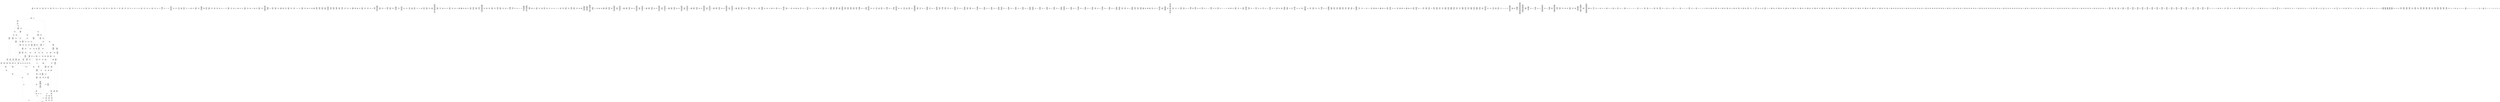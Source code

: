 /* Generated by GvGen v.1.0 (https://www.github.com/stricaud/gvgen) */

digraph G {
compound=true;
   node1 [label="[anywhere]"];
   node2 [label="# 0x0
PUSHX Data
PUSHX Data
MSTORE
CALLVALUE
ISZERO
PUSHX Data
JUMPI
"];
   node3 [label="# 0xc
PUSHX Data
REVERT
"];
   node4 [label="# 0x10
JUMPDEST
PUSHX LogicData
CALLDATASIZE
LT
PUSHX Data
JUMPI
"];
   node5 [label="# 0x1a
PUSHX Data
CALLDATALOAD
PUSHX BitData
SHR
PUSHX LogicData
GT
PUSHX Data
JUMPI
"];
   node6 [label="# 0x2b
PUSHX LogicData
GT
PUSHX Data
JUMPI
"];
   node7 [label="# 0x36
PUSHX LogicData
EQ
PUSHX Data
JUMPI
"];
   node8 [label="# 0x41
PUSHX LogicData
EQ
PUSHX Data
JUMPI
"];
   node9 [label="# 0x4c
PUSHX LogicData
EQ
PUSHX Data
JUMPI
"];
   node10 [label="# 0x57
PUSHX LogicData
EQ
PUSHX Data
JUMPI
"];
   node11 [label="# 0x62
PUSHX LogicData
EQ
PUSHX Data
JUMPI
"];
   node12 [label="# 0x6d
PUSHX LogicData
EQ
PUSHX Data
JUMPI
"];
   node13 [label="# 0x78
PUSHX Data
JUMP
"];
   node14 [label="# 0x7c
JUMPDEST
PUSHX LogicData
EQ
PUSHX Data
JUMPI
"];
   node15 [label="# 0x88
PUSHX LogicData
EQ
PUSHX Data
JUMPI
"];
   node16 [label="# 0x93
PUSHX LogicData
EQ
PUSHX Data
JUMPI
"];
   node17 [label="# 0x9e
PUSHX LogicData
EQ
PUSHX Data
JUMPI
"];
   node18 [label="# 0xa9
PUSHX LogicData
EQ
PUSHX Data
JUMPI
"];
   node19 [label="# 0xb4
PUSHX LogicData
EQ
PUSHX Data
JUMPI
"];
   node20 [label="# 0xbf
PUSHX Data
JUMP
"];
   node21 [label="# 0xc3
JUMPDEST
PUSHX LogicData
GT
PUSHX Data
JUMPI
"];
   node22 [label="# 0xcf
PUSHX LogicData
EQ
PUSHX Data
JUMPI
"];
   node23 [label="# 0xda
PUSHX LogicData
EQ
PUSHX Data
JUMPI
"];
   node24 [label="# 0xe5
PUSHX LogicData
EQ
PUSHX Data
JUMPI
"];
   node25 [label="# 0xf0
PUSHX LogicData
EQ
PUSHX Data
JUMPI
"];
   node26 [label="# 0xfb
PUSHX LogicData
EQ
PUSHX Data
JUMPI
"];
   node27 [label="# 0x106
PUSHX LogicData
EQ
PUSHX Data
JUMPI
"];
   node28 [label="# 0x111
PUSHX Data
JUMP
"];
   node29 [label="# 0x115
JUMPDEST
PUSHX LogicData
EQ
PUSHX Data
JUMPI
"];
   node30 [label="# 0x121
PUSHX LogicData
EQ
PUSHX Data
JUMPI
"];
   node31 [label="# 0x12c
PUSHX LogicData
EQ
PUSHX Data
JUMPI
"];
   node32 [label="# 0x137
PUSHX LogicData
EQ
PUSHX Data
JUMPI
"];
   node33 [label="# 0x142
PUSHX LogicData
EQ
PUSHX Data
JUMPI
"];
   node34 [label="# 0x14d
PUSHX LogicData
EQ
PUSHX Data
JUMPI
"];
   node35 [label="# 0x158
JUMPDEST
PUSHX Data
REVERT
"];
   node36 [label="# 0x15d
JUMPDEST
PUSHX Data
PUSHX ArithData
CALLDATASIZE
SUB
ADD
PUSHX Data
PUSHX Data
JUMP
"];
   node37 [label="# 0x172
JUMPDEST
PUSHX Data
JUMP
"];
   node38 [label="# 0x177
JUMPDEST
PUSHX MemData
MLOAD
PUSHX Data
PUSHX Data
JUMP
"];
   node39 [label="# 0x184
JUMPDEST
PUSHX MemData
MLOAD
SUB
RETURN
"];
   node40 [label="# 0x18d
JUMPDEST
PUSHX Data
PUSHX Data
JUMP
"];
   node41 [label="# 0x195
JUMPDEST
PUSHX MemData
MLOAD
PUSHX Data
PUSHX Data
JUMP
"];
   node42 [label="# 0x1a2
JUMPDEST
PUSHX MemData
MLOAD
SUB
RETURN
"];
   node43 [label="# 0x1ab
JUMPDEST
PUSHX Data
PUSHX ArithData
CALLDATASIZE
SUB
ADD
PUSHX Data
PUSHX Data
JUMP
"];
   node44 [label="# 0x1c0
JUMPDEST
PUSHX Data
JUMP
"];
   node45 [label="# 0x1c5
JUMPDEST
PUSHX MemData
MLOAD
PUSHX Data
PUSHX Data
JUMP
"];
   node46 [label="# 0x1d2
JUMPDEST
PUSHX MemData
MLOAD
SUB
RETURN
"];
   node47 [label="# 0x1db
JUMPDEST
PUSHX Data
PUSHX ArithData
CALLDATASIZE
SUB
ADD
PUSHX Data
PUSHX Data
JUMP
"];
   node48 [label="# 0x1f0
JUMPDEST
PUSHX Data
JUMP
"];
   node49 [label="# 0x1f5
JUMPDEST
STOP
"];
   node50 [label="# 0x1f7
JUMPDEST
PUSHX Data
PUSHX Data
JUMP
"];
   node51 [label="# 0x1ff
JUMPDEST
PUSHX MemData
MLOAD
PUSHX Data
PUSHX Data
JUMP
"];
   node52 [label="# 0x20c
JUMPDEST
PUSHX MemData
MLOAD
SUB
RETURN
"];
   node53 [label="# 0x215
JUMPDEST
PUSHX Data
PUSHX ArithData
CALLDATASIZE
SUB
ADD
PUSHX Data
PUSHX Data
JUMP
"];
   node54 [label="# 0x22a
JUMPDEST
PUSHX Data
JUMP
"];
   node55 [label="# 0x22f
JUMPDEST
STOP
"];
   node56 [label="# 0x231
JUMPDEST
PUSHX Data
PUSHX ArithData
CALLDATASIZE
SUB
ADD
PUSHX Data
PUSHX Data
JUMP
"];
   node57 [label="# 0x246
JUMPDEST
PUSHX Data
JUMP
"];
   node58 [label="# 0x24b
JUMPDEST
PUSHX MemData
MLOAD
PUSHX Data
PUSHX Data
JUMP
"];
   node59 [label="# 0x258
JUMPDEST
PUSHX MemData
MLOAD
SUB
RETURN
"];
   node60 [label="# 0x261
JUMPDEST
PUSHX Data
PUSHX ArithData
CALLDATASIZE
SUB
ADD
PUSHX Data
PUSHX Data
JUMP
"];
   node61 [label="# 0x276
JUMPDEST
PUSHX Data
JUMP
"];
   node62 [label="# 0x27b
JUMPDEST
STOP
"];
   node63 [label="# 0x27d
JUMPDEST
PUSHX Data
PUSHX ArithData
CALLDATASIZE
SUB
ADD
PUSHX Data
PUSHX Data
JUMP
"];
   node64 [label="# 0x292
JUMPDEST
PUSHX Data
JUMP
"];
   node65 [label="# 0x297
JUMPDEST
STOP
"];
   node66 [label="# 0x299
JUMPDEST
PUSHX Data
PUSHX ArithData
CALLDATASIZE
SUB
ADD
PUSHX Data
PUSHX Data
JUMP
"];
   node67 [label="# 0x2ae
JUMPDEST
PUSHX Data
JUMP
"];
   node68 [label="# 0x2b3
JUMPDEST
PUSHX MemData
MLOAD
PUSHX Data
PUSHX Data
JUMP
"];
   node69 [label="# 0x2c0
JUMPDEST
PUSHX MemData
MLOAD
SUB
RETURN
"];
   node70 [label="# 0x2c9
JUMPDEST
PUSHX Data
PUSHX Data
JUMP
"];
   node71 [label="# 0x2d1
JUMPDEST
STOP
"];
   node72 [label="# 0x2d3
JUMPDEST
PUSHX Data
PUSHX ArithData
CALLDATASIZE
SUB
ADD
PUSHX Data
PUSHX Data
JUMP
"];
   node73 [label="# 0x2e8
JUMPDEST
PUSHX Data
JUMP
"];
   node74 [label="# 0x2ed
JUMPDEST
PUSHX MemData
MLOAD
PUSHX Data
PUSHX Data
JUMP
"];
   node75 [label="# 0x2fa
JUMPDEST
PUSHX MemData
MLOAD
SUB
RETURN
"];
   node76 [label="# 0x303
JUMPDEST
PUSHX Data
PUSHX ArithData
CALLDATASIZE
SUB
ADD
PUSHX Data
PUSHX Data
JUMP
"];
   node77 [label="# 0x318
JUMPDEST
PUSHX Data
JUMP
"];
   node78 [label="# 0x31d
JUMPDEST
PUSHX MemData
MLOAD
PUSHX Data
PUSHX Data
JUMP
"];
   node79 [label="# 0x32a
JUMPDEST
PUSHX MemData
MLOAD
SUB
RETURN
"];
   node80 [label="# 0x333
JUMPDEST
PUSHX Data
PUSHX ArithData
CALLDATASIZE
SUB
ADD
PUSHX Data
PUSHX Data
JUMP
"];
   node81 [label="# 0x348
JUMPDEST
PUSHX Data
JUMP
"];
   node82 [label="# 0x34d
JUMPDEST
PUSHX MemData
MLOAD
PUSHX Data
PUSHX Data
JUMP
"];
   node83 [label="# 0x35a
JUMPDEST
PUSHX MemData
MLOAD
SUB
RETURN
"];
   node84 [label="# 0x363
JUMPDEST
PUSHX Data
PUSHX Data
JUMP
"];
   node85 [label="# 0x36b
JUMPDEST
STOP
"];
   node86 [label="# 0x36d
JUMPDEST
PUSHX Data
PUSHX Data
JUMP
"];
   node87 [label="# 0x375
JUMPDEST
PUSHX MemData
MLOAD
PUSHX Data
PUSHX Data
JUMP
"];
   node88 [label="# 0x382
JUMPDEST
PUSHX MemData
MLOAD
SUB
RETURN
"];
   node89 [label="# 0x38b
JUMPDEST
PUSHX Data
PUSHX Data
JUMP
"];
   node90 [label="# 0x393
JUMPDEST
PUSHX MemData
MLOAD
PUSHX Data
PUSHX Data
JUMP
"];
   node91 [label="# 0x3a0
JUMPDEST
PUSHX MemData
MLOAD
SUB
RETURN
"];
   node92 [label="# 0x3a9
JUMPDEST
PUSHX Data
PUSHX Data
JUMP
"];
   node93 [label="# 0x3b1
JUMPDEST
PUSHX MemData
MLOAD
PUSHX Data
PUSHX Data
JUMP
"];
   node94 [label="# 0x3be
JUMPDEST
PUSHX MemData
MLOAD
SUB
RETURN
"];
   node95 [label="# 0x3c7
JUMPDEST
PUSHX Data
PUSHX ArithData
CALLDATASIZE
SUB
ADD
PUSHX Data
PUSHX Data
JUMP
"];
   node96 [label="# 0x3dc
JUMPDEST
PUSHX Data
JUMP
"];
   node97 [label="# 0x3e1
JUMPDEST
STOP
"];
   node98 [label="# 0x3e3
JUMPDEST
PUSHX Data
PUSHX ArithData
CALLDATASIZE
SUB
ADD
PUSHX Data
PUSHX Data
JUMP
"];
   node99 [label="# 0x3f8
JUMPDEST
PUSHX Data
JUMP
"];
   node100 [label="# 0x3fd
JUMPDEST
STOP
"];
   node101 [label="# 0x3ff
JUMPDEST
PUSHX Data
PUSHX ArithData
CALLDATASIZE
SUB
ADD
PUSHX Data
PUSHX Data
JUMP
"];
   node102 [label="# 0x414
JUMPDEST
PUSHX Data
JUMP
"];
   node103 [label="# 0x419
JUMPDEST
PUSHX MemData
MLOAD
PUSHX Data
PUSHX Data
JUMP
"];
   node104 [label="# 0x426
JUMPDEST
PUSHX MemData
MLOAD
SUB
RETURN
"];
   node105 [label="# 0x42f
JUMPDEST
PUSHX Data
PUSHX Data
JUMP
"];
   node106 [label="# 0x437
JUMPDEST
PUSHX MemData
MLOAD
PUSHX Data
PUSHX Data
JUMP
"];
   node107 [label="# 0x444
JUMPDEST
PUSHX MemData
MLOAD
SUB
RETURN
"];
   node108 [label="# 0x44d
JUMPDEST
PUSHX Data
PUSHX ArithData
CALLDATASIZE
SUB
ADD
PUSHX Data
PUSHX Data
JUMP
"];
   node109 [label="# 0x462
JUMPDEST
PUSHX Data
JUMP
"];
   node110 [label="# 0x467
JUMPDEST
PUSHX MemData
MLOAD
PUSHX Data
PUSHX Data
JUMP
"];
   node111 [label="# 0x474
JUMPDEST
PUSHX MemData
MLOAD
SUB
RETURN
"];
   node112 [label="# 0x47d
JUMPDEST
PUSHX Data
PUSHX ArithData
CALLDATASIZE
SUB
ADD
PUSHX Data
PUSHX Data
JUMP
"];
   node113 [label="# 0x492
JUMPDEST
PUSHX Data
JUMP
"];
   node114 [label="# 0x497
JUMPDEST
STOP
"];
   node115 [label="# 0x499
JUMPDEST
PUSHX Data
PUSHX BitData
PUSHX BitData
NOT
AND
PUSHX BitData
NOT
AND
EQ
PUSHX Data
JUMPI
"];
   node116 [label="# 0x502
PUSHX Data
PUSHX Data
JUMP
"];
   node117 [label="# 0x50b
JUMPDEST
"];
   node118 [label="# 0x50c
JUMPDEST
JUMP
"];
   node119 [label="# 0x513
JUMPDEST
PUSHX Data
PUSHX StorData
SLOAD
PUSHX Data
PUSHX Data
JUMP
"];
   node120 [label="# 0x522
JUMPDEST
PUSHX ArithData
ADD
PUSHX ArithData
DIV
MUL
PUSHX ArithData
ADD
PUSHX MemData
MLOAD
ADD
PUSHX Data
MSTORE
MSTORE
PUSHX ArithData
ADD
SLOAD
PUSHX Data
PUSHX Data
JUMP
"];
   node121 [label="# 0x54e
JUMPDEST
ISZERO
PUSHX Data
JUMPI
"];
   node122 [label="# 0x555
PUSHX LogicData
LT
PUSHX Data
JUMPI
"];
   node123 [label="# 0x55d
PUSHX ArithData
SLOAD
DIV
MUL
MSTORE
PUSHX ArithData
ADD
PUSHX Data
JUMP
"];
   node124 [label="# 0x570
JUMPDEST
ADD
PUSHX Data
MSTORE
PUSHX Data
PUSHX Data
SHA3
"];
   node125 [label="# 0x57e
JUMPDEST
SLOAD
MSTORE
PUSHX ArithData
ADD
PUSHX ArithData
ADD
GT
PUSHX Data
JUMPI
"];
   node126 [label="# 0x592
SUB
PUSHX BitData
AND
ADD
"];
   node127 [label="# 0x59b
JUMPDEST
JUMP
"];
   node128 [label="# 0x5a5
JUMPDEST
PUSHX Data
PUSHX Data
PUSHX Data
JUMP
"];
   node129 [label="# 0x5b0
JUMPDEST
PUSHX Data
JUMPI
"];
   node130 [label="# 0x5b5
PUSHX MemData
MLOAD
PUSHX Data
MSTORE
PUSHX ArithData
ADD
PUSHX Data
PUSHX Data
JUMP
"];
   node131 [label="# 0x5e6
JUMPDEST
PUSHX MemData
MLOAD
SUB
REVERT
"];
   node132 [label="# 0x5ef
JUMPDEST
PUSHX Data
PUSHX ArithData
MSTORE
PUSHX ArithData
ADD
MSTORE
PUSHX ArithData
ADD
PUSHX Data
SHA3
PUSHX ArithData
SLOAD
PUSHX ArithData
EXP
DIV
PUSHX BitData
AND
JUMP
"];
   node133 [label="# 0x62a
JUMPDEST
PUSHX Data
PUSHX Data
PUSHX Data
JUMP
"];
   node134 [label="# 0x635
JUMPDEST
PUSHX BitData
AND
PUSHX BitData
AND
EQ
ISZERO
PUSHX Data
JUMPI
"];
   node135 [label="# 0x66c
PUSHX MemData
MLOAD
PUSHX Data
MSTORE
PUSHX ArithData
ADD
PUSHX Data
PUSHX Data
JUMP
"];
   node136 [label="# 0x69d
JUMPDEST
PUSHX MemData
MLOAD
SUB
REVERT
"];
   node137 [label="# 0x6a6
JUMPDEST
PUSHX BitData
AND
PUSHX Data
PUSHX Data
JUMP
"];
   node138 [label="# 0x6c5
JUMPDEST
PUSHX BitData
AND
EQ
PUSHX Data
JUMPI
"];
   node139 [label="# 0x6e2
PUSHX Data
PUSHX Data
PUSHX Data
JUMP
"];
   node140 [label="# 0x6ee
JUMPDEST
PUSHX Data
JUMP
"];
   node141 [label="# 0x6f3
JUMPDEST
"];
   node142 [label="# 0x6f4
JUMPDEST
PUSHX Data
JUMPI
"];
   node143 [label="# 0x6f9
PUSHX MemData
MLOAD
PUSHX Data
MSTORE
PUSHX ArithData
ADD
PUSHX Data
PUSHX Data
JUMP
"];
   node144 [label="# 0x72a
JUMPDEST
PUSHX MemData
MLOAD
SUB
REVERT
"];
   node145 [label="# 0x733
JUMPDEST
PUSHX Data
PUSHX Data
JUMP
"];
   node146 [label="# 0x73d
JUMPDEST
JUMP
"];
   node147 [label="# 0x742
JUMPDEST
PUSHX Data
PUSHX StorData
SLOAD
JUMP
"];
   node148 [label="# 0x74f
JUMPDEST
PUSHX Data
PUSHX Data
PUSHX Data
JUMP
"];
   node149 [label="# 0x75a
JUMPDEST
PUSHX Data
JUMP
"];
   node150 [label="# 0x760
JUMPDEST
PUSHX Data
JUMPI
"];
   node151 [label="# 0x765
PUSHX MemData
MLOAD
PUSHX Data
MSTORE
PUSHX ArithData
ADD
PUSHX Data
PUSHX Data
JUMP
"];
   node152 [label="# 0x796
JUMPDEST
PUSHX MemData
MLOAD
SUB
REVERT
"];
   node153 [label="# 0x79f
JUMPDEST
PUSHX Data
PUSHX Data
JUMP
"];
   node154 [label="# 0x7aa
JUMPDEST
JUMP
"];
   node155 [label="# 0x7af
JUMPDEST
PUSHX Data
PUSHX Data
PUSHX Data
JUMP
"];
   node156 [label="# 0x7ba
JUMPDEST
LT
PUSHX Data
JUMPI
"];
   node157 [label="# 0x7c1
PUSHX MemData
MLOAD
PUSHX Data
MSTORE
PUSHX ArithData
ADD
PUSHX Data
PUSHX Data
JUMP
"];
   node158 [label="# 0x7f2
JUMPDEST
PUSHX MemData
MLOAD
SUB
REVERT
"];
   node159 [label="# 0x7fb
JUMPDEST
PUSHX Data
PUSHX ArithData
PUSHX BitData
AND
PUSHX BitData
AND
MSTORE
PUSHX ArithData
ADD
MSTORE
PUSHX ArithData
ADD
PUSHX Data
SHA3
PUSHX ArithData
MSTORE
PUSHX ArithData
ADD
MSTORE
PUSHX ArithData
ADD
PUSHX Data
SHA3
SLOAD
JUMP
"];
   node160 [label="# 0x854
JUMPDEST
PUSHX Data
PUSHX MemData
MLOAD
PUSHX ArithData
ADD
PUSHX Data
MSTORE
PUSHX Data
MSTORE
PUSHX Data
JUMP
"];
   node161 [label="# 0x86f
JUMPDEST
JUMP
"];
   node162 [label="# 0x874
JUMPDEST
PUSHX LogicData
PUSHX StorData
SLOAD
EQ
ISZERO
PUSHX Data
JUMPI
"];
   node163 [label="# 0x880
PUSHX MemData
MLOAD
PUSHX Data
MSTORE
PUSHX ArithData
ADD
PUSHX Data
PUSHX Data
JUMP
"];
   node164 [label="# 0x8b1
JUMPDEST
PUSHX MemData
MLOAD
SUB
REVERT
"];
   node165 [label="# 0x8ba
JUMPDEST
PUSHX Data
PUSHX Data
SSTORE
PUSHX Data
PUSHX Data
JUMP
"];
   node166 [label="# 0x8ca
JUMPDEST
PUSHX BitData
AND
PUSHX Data
PUSHX Data
JUMP
"];
   node167 [label="# 0x8e8
JUMPDEST
PUSHX BitData
AND
EQ
PUSHX Data
JUMPI
"];
   node168 [label="# 0x904
PUSHX MemData
MLOAD
PUSHX Data
MSTORE
PUSHX ArithData
ADD
PUSHX Data
PUSHX Data
JUMP
"];
   node169 [label="# 0x935
JUMPDEST
PUSHX MemData
MLOAD
SUB
REVERT
"];
   node170 [label="# 0x93e
JUMPDEST
PUSHX LogicData
GT
ISZERO
PUSHX Data
JUMPI
"];
   node171 [label="# 0x94a
PUSHX LogicData
LT
"];
   node172 [label="# 0x950
JUMPDEST
PUSHX Data
JUMPI
"];
   node173 [label="# 0x955
PUSHX MemData
MLOAD
PUSHX Data
MSTORE
PUSHX ArithData
ADD
PUSHX Data
PUSHX Data
JUMP
"];
   node174 [label="# 0x986
JUMPDEST
PUSHX MemData
MLOAD
SUB
REVERT
"];
   node175 [label="# 0x98f
JUMPDEST
PUSHX Data
PUSHX Data
PUSHX Data
JUMP
"];
   node176 [label="# 0x99a
JUMPDEST
PUSHX Data
JUMP
"];
   node177 [label="# 0x9a0
JUMPDEST
PUSHX Data
PUSHX Data
SSTORE
JUMP
"];
   node178 [label="# 0x9ab
JUMPDEST
PUSHX Data
PUSHX Data
PUSHX Data
PUSHX Data
JUMP
"];
   node179 [label="# 0x9b8
JUMPDEST
PUSHX Data
PUSHX Data
PUSHX ArithData
ADD
MLOAD
PUSHX BitData
AND
PUSHX Data
JUMP
"];
   node180 [label="# 0x9cc
JUMPDEST
PUSHX Data
PUSHX Data
PUSHX ArithData
ADD
MLOAD
PUSHX BitData
AND
PUSHX Data
JUMP
"];
   node181 [label="# 0x9de
JUMPDEST
PUSHX Data
PUSHX Data
PUSHX ArithData
ADD
MLOAD
PUSHX BitData
AND
PUSHX Data
JUMP
"];
   node182 [label="# 0x9f0
JUMPDEST
PUSHX Data
PUSHX MemData
MLOAD
PUSHX ArithData
ADD
PUSHX Data
PUSHX Data
JUMP
"];
   node183 [label="# 0xa07
JUMPDEST
PUSHX MemData
MLOAD
PUSHX ArithData
SUB
SUB
MSTORE
PUSHX Data
MSTORE
PUSHX Data
PUSHX ArithData
ADD
MLOAD
PUSHX BitData
AND
PUSHX Data
JUMP
"];
   node184 [label="# 0xa29
JUMPDEST
PUSHX Data
PUSHX Data
PUSHX ArithData
ADD
MLOAD
PUSHX BitData
AND
PUSHX Data
JUMP
"];
   node185 [label="# 0xa3b
JUMPDEST
PUSHX Data
PUSHX Data
PUSHX ArithData
ADD
MLOAD
PUSHX BitData
AND
PUSHX Data
JUMP
"];
   node186 [label="# 0xa4d
JUMPDEST
PUSHX Data
PUSHX Data
PUSHX ArithData
ADD
MLOAD
PUSHX BitData
AND
PUSHX Data
JUMP
"];
   node187 [label="# 0xa5f
JUMPDEST
PUSHX MemData
MLOAD
PUSHX ArithData
ADD
PUSHX Data
PUSHX Data
JUMP
"];
   node188 [label="# 0xa76
JUMPDEST
PUSHX MemData
MLOAD
PUSHX ArithData
SUB
SUB
MSTORE
PUSHX Data
MSTORE
JUMP
"];
   node189 [label="# 0xa8e
JUMPDEST
PUSHX LogicData
PUSHX StorData
SLOAD
EQ
ISZERO
PUSHX Data
JUMPI
"];
   node190 [label="# 0xa9a
PUSHX MemData
MLOAD
PUSHX Data
MSTORE
PUSHX ArithData
ADD
PUSHX Data
PUSHX Data
JUMP
"];
   node191 [label="# 0xacb
JUMPDEST
PUSHX MemData
MLOAD
SUB
REVERT
"];
   node192 [label="# 0xad4
JUMPDEST
PUSHX Data
PUSHX Data
SSTORE
PUSHX LogicData
PUSHX StorData
SLOAD
LT
ISZERO
ISZERO
PUSHX Data
JUMPI
"];
   node193 [label="# 0xaea
PUSHX LogicData
PUSHX StorData
SLOAD
LT
"];
   node194 [label="# 0xaf2
JUMPDEST
PUSHX Data
JUMPI
"];
   node195 [label="# 0xaf7
PUSHX MemData
MLOAD
PUSHX Data
MSTORE
PUSHX ArithData
ADD
PUSHX Data
PUSHX Data
JUMP
"];
   node196 [label="# 0xb28
JUMPDEST
PUSHX MemData
MLOAD
SUB
REVERT
"];
   node197 [label="# 0xb31
JUMPDEST
PUSHX Data
PUSHX Data
PUSHX Data
JUMP
"];
   node198 [label="# 0xb3c
JUMPDEST
PUSHX Data
PUSHX StorData
SLOAD
PUSHX Data
PUSHX Data
JUMP
"];
   node199 [label="# 0xb4b
JUMPDEST
PUSHX Data
JUMP
"];
   node200 [label="# 0xb50
JUMPDEST
PUSHX Data
PUSHX StorData
PUSHX Data
SLOAD
PUSHX Data
PUSHX Data
JUMP
"];
   node201 [label="# 0xb63
JUMPDEST
SSTORE
PUSHX Data
PUSHX Data
SSTORE
JUMP
"];
   node202 [label="# 0xb74
JUMPDEST
PUSHX Data
PUSHX Data
PUSHX Data
JUMP
"];
   node203 [label="# 0xb7e
JUMPDEST
LT
PUSHX Data
JUMPI
"];
   node204 [label="# 0xb85
PUSHX MemData
MLOAD
PUSHX Data
MSTORE
PUSHX ArithData
ADD
PUSHX Data
PUSHX Data
JUMP
"];
   node205 [label="# 0xbb6
JUMPDEST
PUSHX MemData
MLOAD
SUB
REVERT
"];
   node206 [label="# 0xbbf
JUMPDEST
PUSHX StorData
SLOAD
LT
PUSHX Data
JUMPI
"];
   node207 [label="# 0xbcb
PUSHX Data
PUSHX Data
JUMP
"];
   node208 [label="# 0xbd2
JUMPDEST
"];
   node209 [label="# 0xbd3
JUMPDEST
PUSHX Data
MSTORE
PUSHX Data
PUSHX Data
SHA3
ADD
SLOAD
JUMP
"];
   node210 [label="# 0xbe5
JUMPDEST
PUSHX Data
PUSHX Data
PUSHX ArithData
MSTORE
PUSHX ArithData
ADD
MSTORE
PUSHX ArithData
ADD
PUSHX Data
SHA3
PUSHX ArithData
SLOAD
PUSHX ArithData
EXP
DIV
PUSHX BitData
AND
PUSHX BitData
PUSHX BitData
AND
PUSHX BitData
AND
EQ
ISZERO
PUSHX Data
JUMPI
"];
   node211 [label="# 0xc54
PUSHX MemData
MLOAD
PUSHX Data
MSTORE
PUSHX ArithData
ADD
PUSHX Data
PUSHX Data
JUMP
"];
   node212 [label="# 0xc85
JUMPDEST
PUSHX MemData
MLOAD
SUB
REVERT
"];
   node213 [label="# 0xc8e
JUMPDEST
JUMP
"];
   node214 [label="# 0xc97
JUMPDEST
PUSHX BitData
PUSHX BitData
AND
PUSHX BitData
AND
EQ
ISZERO
PUSHX Data
JUMPI
"];
   node215 [label="# 0xcce
PUSHX MemData
MLOAD
PUSHX Data
MSTORE
PUSHX ArithData
ADD
PUSHX Data
PUSHX Data
JUMP
"];
   node216 [label="# 0xcff
JUMPDEST
PUSHX MemData
MLOAD
SUB
REVERT
"];
   node217 [label="# 0xd08
JUMPDEST
PUSHX Data
PUSHX ArithData
PUSHX BitData
AND
PUSHX BitData
AND
MSTORE
PUSHX ArithData
ADD
MSTORE
PUSHX ArithData
ADD
PUSHX Data
SHA3
SLOAD
JUMP
"];
   node218 [label="# 0xd4f
JUMPDEST
PUSHX Data
PUSHX Data
JUMP
"];
   node219 [label="# 0xd57
JUMPDEST
PUSHX BitData
AND
PUSHX Data
PUSHX Data
JUMP
"];
   node220 [label="# 0xd75
JUMPDEST
PUSHX BitData
AND
EQ
PUSHX Data
JUMPI
"];
   node221 [label="# 0xd91
PUSHX MemData
MLOAD
PUSHX Data
MSTORE
PUSHX ArithData
ADD
PUSHX Data
PUSHX Data
JUMP
"];
   node222 [label="# 0xdc2
JUMPDEST
PUSHX MemData
MLOAD
SUB
REVERT
"];
   node223 [label="# 0xdcb
JUMPDEST
PUSHX Data
PUSHX Data
PUSHX Data
JUMP
"];
   node224 [label="# 0xdd5
JUMPDEST
JUMP
"];
   node225 [label="# 0xdd7
JUMPDEST
PUSHX Data
PUSHX StorData
PUSHX ArithData
SLOAD
PUSHX ArithData
EXP
DIV
PUSHX BitData
AND
JUMP
"];
   node226 [label="# 0xe01
JUMPDEST
PUSHX Data
PUSHX StorData
SLOAD
PUSHX Data
PUSHX Data
JUMP
"];
   node227 [label="# 0xe10
JUMPDEST
PUSHX ArithData
ADD
PUSHX ArithData
DIV
MUL
PUSHX ArithData
ADD
PUSHX MemData
MLOAD
ADD
PUSHX Data
MSTORE
MSTORE
PUSHX ArithData
ADD
SLOAD
PUSHX Data
PUSHX Data
JUMP
"];
   node228 [label="# 0xe3c
JUMPDEST
ISZERO
PUSHX Data
JUMPI
"];
   node229 [label="# 0xe43
PUSHX LogicData
LT
PUSHX Data
JUMPI
"];
   node230 [label="# 0xe4b
PUSHX ArithData
SLOAD
DIV
MUL
MSTORE
PUSHX ArithData
ADD
PUSHX Data
JUMP
"];
   node231 [label="# 0xe5e
JUMPDEST
ADD
PUSHX Data
MSTORE
PUSHX Data
PUSHX Data
SHA3
"];
   node232 [label="# 0xe6c
JUMPDEST
SLOAD
MSTORE
PUSHX ArithData
ADD
PUSHX ArithData
ADD
GT
PUSHX Data
JUMPI
"];
   node233 [label="# 0xe80
SUB
PUSHX BitData
AND
ADD
"];
   node234 [label="# 0xe89
JUMPDEST
JUMP
"];
   node235 [label="# 0xe93
JUMPDEST
PUSHX StorData
SLOAD
JUMP
"];
   node236 [label="# 0xe99
JUMPDEST
PUSHX Data
PUSHX Data
JUMP
"];
   node237 [label="# 0xea1
JUMPDEST
PUSHX BitData
AND
PUSHX BitData
AND
EQ
ISZERO
PUSHX Data
JUMPI
"];
   node238 [label="# 0xed5
PUSHX MemData
MLOAD
PUSHX Data
MSTORE
PUSHX ArithData
ADD
PUSHX Data
PUSHX Data
JUMP
"];
   node239 [label="# 0xf06
JUMPDEST
PUSHX MemData
MLOAD
SUB
REVERT
"];
   node240 [label="# 0xf0f
JUMPDEST
PUSHX Data
PUSHX Data
PUSHX Data
PUSHX Data
JUMP
"];
   node241 [label="# 0xf1c
JUMPDEST
PUSHX BitData
AND
PUSHX BitData
AND
MSTORE
PUSHX ArithData
ADD
MSTORE
PUSHX ArithData
ADD
PUSHX Data
SHA3
PUSHX ArithData
PUSHX BitData
AND
PUSHX BitData
AND
MSTORE
PUSHX ArithData
ADD
MSTORE
PUSHX ArithData
ADD
PUSHX Data
SHA3
PUSHX ArithData
PUSHX ArithData
EXP
SLOAD
PUSHX ArithData
MUL
NOT
AND
ISZERO
ISZERO
MUL
OR
SSTORE
PUSHX BitData
AND
PUSHX Data
PUSHX Data
JUMP
"];
   node242 [label="# 0xfc9
JUMPDEST
PUSHX BitData
AND
PUSHX Data
PUSHX MemData
MLOAD
PUSHX Data
PUSHX Data
JUMP
"];
   node243 [label="# 0x100e
JUMPDEST
PUSHX MemData
MLOAD
SUB
LOGX
JUMP
"];
   node244 [label="# 0x101a
JUMPDEST
PUSHX Data
PUSHX Data
PUSHX Data
JUMP
"];
   node245 [label="# 0x1025
JUMPDEST
PUSHX Data
JUMP
"];
   node246 [label="# 0x102b
JUMPDEST
PUSHX Data
JUMPI
"];
   node247 [label="# 0x1030
PUSHX MemData
MLOAD
PUSHX Data
MSTORE
PUSHX ArithData
ADD
PUSHX Data
PUSHX Data
JUMP
"];
   node248 [label="# 0x1061
JUMPDEST
PUSHX MemData
MLOAD
SUB
REVERT
"];
   node249 [label="# 0x106a
JUMPDEST
PUSHX Data
PUSHX Data
JUMP
"];
   node250 [label="# 0x1076
JUMPDEST
JUMP
"];
   node251 [label="# 0x107c
JUMPDEST
PUSHX Data
PUSHX Data
PUSHX Data
PUSHX Data
JUMP
"];
   node252 [label="# 0x1089
JUMPDEST
PUSHX Data
PUSHX Data
PUSHX Data
PUSHX Data
PUSHX Data
JUMP
"];
   node253 [label="# 0x109b
JUMPDEST
PUSHX Data
PUSHX Data
JUMP
"];
   node254 [label="# 0x10a4
JUMPDEST
PUSHX Data
PUSHX Data
PUSHX Data
JUMP
"];
   node255 [label="# 0x10b0
JUMPDEST
PUSHX Data
JUMP
"];
   node256 [label="# 0x10b5
JUMPDEST
PUSHX Data
PUSHX MemData
MLOAD
PUSHX ArithData
ADD
PUSHX Data
PUSHX Data
JUMP
"];
   node257 [label="# 0x10cb
JUMPDEST
PUSHX MemData
MLOAD
PUSHX ArithData
SUB
SUB
MSTORE
PUSHX Data
MSTORE
PUSHX Data
JUMP
"];
   node258 [label="# 0x10df
JUMPDEST
PUSHX MemData
MLOAD
PUSHX ArithData
ADD
PUSHX Data
PUSHX Data
JUMP
"];
   node259 [label="# 0x10f0
JUMPDEST
PUSHX MemData
MLOAD
PUSHX ArithData
SUB
SUB
MSTORE
PUSHX Data
MSTORE
JUMP
"];
   node260 [label="# 0x1107
JUMPDEST
PUSHX Data
JUMP
"];
   node261 [label="# 0x110d
JUMPDEST
PUSHX Data
PUSHX Data
PUSHX ArithData
PUSHX BitData
AND
PUSHX BitData
AND
MSTORE
PUSHX ArithData
ADD
MSTORE
PUSHX ArithData
ADD
PUSHX Data
SHA3
PUSHX ArithData
PUSHX BitData
AND
PUSHX BitData
AND
MSTORE
PUSHX ArithData
ADD
MSTORE
PUSHX ArithData
ADD
PUSHX Data
SHA3
PUSHX ArithData
SLOAD
PUSHX ArithData
EXP
DIV
PUSHX BitData
AND
JUMP
"];
   node262 [label="# 0x11a1
JUMPDEST
PUSHX Data
PUSHX Data
JUMP
"];
   node263 [label="# 0x11a9
JUMPDEST
PUSHX BitData
AND
PUSHX Data
PUSHX Data
JUMP
"];
   node264 [label="# 0x11c7
JUMPDEST
PUSHX BitData
AND
EQ
PUSHX Data
JUMPI
"];
   node265 [label="# 0x11e3
PUSHX MemData
MLOAD
PUSHX Data
MSTORE
PUSHX ArithData
ADD
PUSHX Data
PUSHX Data
JUMP
"];
   node266 [label="# 0x1214
JUMPDEST
PUSHX MemData
MLOAD
SUB
REVERT
"];
   node267 [label="# 0x121d
JUMPDEST
PUSHX BitData
PUSHX BitData
AND
PUSHX BitData
AND
EQ
ISZERO
PUSHX Data
JUMPI
"];
   node268 [label="# 0x1253
PUSHX MemData
MLOAD
PUSHX Data
MSTORE
PUSHX ArithData
ADD
PUSHX Data
PUSHX Data
JUMP
"];
   node269 [label="# 0x1284
JUMPDEST
PUSHX MemData
MLOAD
SUB
REVERT
"];
   node270 [label="# 0x128d
JUMPDEST
PUSHX Data
PUSHX Data
JUMP
"];
   node271 [label="# 0x1296
JUMPDEST
JUMP
"];
   node272 [label="# 0x1299
JUMPDEST
PUSHX Data
PUSHX BitData
PUSHX BitData
NOT
AND
PUSHX BitData
NOT
AND
EQ
PUSHX Data
JUMPI
"];
   node273 [label="# 0x1302
PUSHX BitData
PUSHX BitData
NOT
AND
PUSHX BitData
NOT
AND
EQ
"];
   node274 [label="# 0x1364
JUMPDEST
PUSHX Data
JUMPI
"];
   node275 [label="# 0x136a
PUSHX Data
PUSHX Data
JUMP
"];
   node276 [label="# 0x1373
JUMPDEST
"];
   node277 [label="# 0x1374
JUMPDEST
JUMP
"];
   node278 [label="# 0x137b
JUMPDEST
PUSHX BitData
PUSHX BitData
AND
PUSHX Data
PUSHX ArithData
MSTORE
PUSHX ArithData
ADD
MSTORE
PUSHX ArithData
ADD
PUSHX Data
SHA3
PUSHX ArithData
SLOAD
PUSHX ArithData
EXP
DIV
PUSHX BitData
AND
PUSHX BitData
AND
EQ
ISZERO
JUMP
"];
   node279 [label="# 0x13e7
JUMPDEST
PUSHX Data
CALLER
JUMP
"];
   node280 [label="# 0x13ef
JUMPDEST
PUSHX Data
PUSHX ArithData
MSTORE
PUSHX ArithData
ADD
MSTORE
PUSHX ArithData
ADD
PUSHX Data
SHA3
PUSHX ArithData
PUSHX ArithData
EXP
SLOAD
PUSHX ArithData
MUL
NOT
AND
PUSHX BitData
AND
MUL
OR
SSTORE
PUSHX BitData
AND
PUSHX Data
PUSHX Data
JUMP
"];
   node281 [label="# 0x1462
JUMPDEST
PUSHX BitData
AND
PUSHX Data
PUSHX MemData
MLOAD
PUSHX MemData
MLOAD
SUB
LOGX
JUMP
"];
   node282 [label="# 0x14a8
JUMPDEST
PUSHX Data
PUSHX Data
PUSHX Data
JUMP
"];
   node283 [label="# 0x14b3
JUMPDEST
PUSHX Data
JUMPI
"];
   node284 [label="# 0x14b8
PUSHX MemData
MLOAD
PUSHX Data
MSTORE
PUSHX ArithData
ADD
PUSHX Data
PUSHX Data
JUMP
"];
   node285 [label="# 0x14e9
JUMPDEST
PUSHX MemData
MLOAD
SUB
REVERT
"];
   node286 [label="# 0x14f2
JUMPDEST
PUSHX Data
PUSHX Data
PUSHX Data
JUMP
"];
   node287 [label="# 0x14fd
JUMPDEST
PUSHX BitData
AND
PUSHX BitData
AND
EQ
PUSHX Data
JUMPI
"];
   node288 [label="# 0x1534
PUSHX BitData
AND
PUSHX Data
PUSHX Data
JUMP
"];
   node289 [label="# 0x1554
JUMPDEST
PUSHX BitData
AND
EQ
"];
   node290 [label="# 0x156c
JUMPDEST
PUSHX Data
JUMPI
"];
   node291 [label="# 0x1572
PUSHX Data
PUSHX Data
JUMP
"];
   node292 [label="# 0x157c
JUMPDEST
"];
   node293 [label="# 0x157d
JUMPDEST
JUMP
"];
   node294 [label="# 0x1586
JUMPDEST
PUSHX BitData
AND
PUSHX Data
PUSHX Data
JUMP
"];
   node295 [label="# 0x15a6
JUMPDEST
PUSHX BitData
AND
EQ
PUSHX Data
JUMPI
"];
   node296 [label="# 0x15c2
PUSHX MemData
MLOAD
PUSHX Data
MSTORE
PUSHX ArithData
ADD
PUSHX Data
PUSHX Data
JUMP
"];
   node297 [label="# 0x15f3
JUMPDEST
PUSHX MemData
MLOAD
SUB
REVERT
"];
   node298 [label="# 0x15fc
JUMPDEST
PUSHX BitData
PUSHX BitData
AND
PUSHX BitData
AND
EQ
ISZERO
PUSHX Data
JUMPI
"];
   node299 [label="# 0x1632
PUSHX MemData
MLOAD
PUSHX Data
MSTORE
PUSHX ArithData
ADD
PUSHX Data
PUSHX Data
JUMP
"];
   node300 [label="# 0x1663
JUMPDEST
PUSHX MemData
MLOAD
SUB
REVERT
"];
   node301 [label="# 0x166c
JUMPDEST
PUSHX Data
PUSHX Data
JUMP
"];
   node302 [label="# 0x1677
JUMPDEST
PUSHX Data
PUSHX Data
PUSHX Data
JUMP
"];
   node303 [label="# 0x1682
JUMPDEST
PUSHX Data
PUSHX Data
PUSHX ArithData
PUSHX BitData
AND
PUSHX BitData
AND
MSTORE
PUSHX ArithData
ADD
MSTORE
PUSHX ArithData
ADD
PUSHX Data
SHA3
PUSHX Data
SLOAD
PUSHX Data
PUSHX Data
JUMP
"];
   node304 [label="# 0x16d2
JUMPDEST
SSTORE
PUSHX Data
PUSHX Data
PUSHX ArithData
PUSHX BitData
AND
PUSHX BitData
AND
MSTORE
PUSHX ArithData
ADD
MSTORE
PUSHX ArithData
ADD
PUSHX Data
SHA3
PUSHX Data
SLOAD
PUSHX Data
PUSHX Data
JUMP
"];
   node305 [label="# 0x1729
JUMPDEST
SSTORE
PUSHX Data
PUSHX ArithData
MSTORE
PUSHX ArithData
ADD
MSTORE
PUSHX ArithData
ADD
PUSHX Data
SHA3
PUSHX ArithData
PUSHX ArithData
EXP
SLOAD
PUSHX ArithData
MUL
NOT
AND
PUSHX BitData
AND
MUL
OR
SSTORE
PUSHX BitData
AND
PUSHX BitData
AND
PUSHX Data
PUSHX MemData
MLOAD
PUSHX MemData
MLOAD
SUB
LOGX
JUMP
"];
   node306 [label="# 0x17e2
JUMPDEST
PUSHX Data
PUSHX MemData
MLOAD
PUSHX ArithData
ADD
PUSHX Data
MSTORE
PUSHX Data
MSTORE
PUSHX Data
JUMP
"];
   node307 [label="# 0x17fc
JUMPDEST
JUMP
"];
   node308 [label="# 0x1800
JUMPDEST
PUSHX Data
PUSHX Data
JUMP
"];
   node309 [label="# 0x1808
JUMPDEST
PUSHX Data
PUSHX Data
PUSHX Data
JUMP
"];
   node310 [label="# 0x1816
JUMPDEST
PUSHX Data
PUSHX Data
JUMP
"];
   node311 [label="# 0x1820
JUMPDEST
PUSHX Data
PUSHX Data
PUSHX Data
PUSHX Data
PUSHX Data
JUMP
"];
   node312 [label="# 0x1830
JUMPDEST
PUSHX MemData
MLOAD
PUSHX ArithData
ADD
PUSHX Data
PUSHX Data
JUMP
"];
   node313 [label="# 0x1841
JUMPDEST
PUSHX MemData
MLOAD
PUSHX ArithData
SUB
SUB
MSTORE
PUSHX Data
MSTORE
PUSHX Data
JUMP
"];
   node314 [label="# 0x1855
JUMPDEST
PUSHX Data
PUSHX Data
JUMP
"];
   node315 [label="# 0x185f
JUMPDEST
PUSHX ArithData
ADD
PUSHX BitData
AND
PUSHX BitData
AND
MSTORE
PUSHX Data
PUSHX StorData
SLOAD
PUSHX ArithData
MUL
PUSHX ArithData
ADD
PUSHX MemData
MLOAD
ADD
PUSHX Data
MSTORE
MSTORE
PUSHX ArithData
ADD
SLOAD
ISZERO
PUSHX Data
JUMPI
"];
   node316 [label="# 0x189b
PUSHX ArithData
MUL
ADD
PUSHX Data
MSTORE
PUSHX Data
PUSHX Data
SHA3
PUSHX Data
"];
   node317 [label="# 0x18ae
JUMPDEST
SLOAD
PUSHX ArithData
EXP
DIV
PUSHX BitData
AND
PUSHX BitData
AND
MSTORE
PUSHX ArithData
ADD
PUSHX ArithData
ADD
PUSHX Data
PUSHX ArithData
ADD
DIV
ADD
PUSHX ArithData
SUB
MUL
GT
PUSHX Data
JUMPI
"];
   node318 [label="# 0x18e3
"];
   node319 [label="# 0x18e5
JUMPDEST
PUSHX Data
PUSHX Data
PUSHX Data
PUSHX Data
PUSHX Data
JUMP
"];
   node320 [label="# 0x18fb
JUMPDEST
PUSHX MemData
MLOAD
PUSHX ArithData
ADD
PUSHX Data
PUSHX Data
JUMP
"];
   node321 [label="# 0x190c
JUMPDEST
PUSHX MemData
MLOAD
PUSHX ArithData
SUB
SUB
MSTORE
PUSHX Data
MSTORE
PUSHX Data
JUMP
"];
   node322 [label="# 0x1920
JUMPDEST
PUSHX Data
PUSHX Data
JUMP
"];
   node323 [label="# 0x192a
JUMPDEST
PUSHX Data
JUMP
"];
   node324 [label="# 0x192f
JUMPDEST
PUSHX ArithData
ADD
PUSHX BitData
AND
PUSHX BitData
AND
MSTORE
PUSHX Data
PUSHX StorData
SLOAD
PUSHX ArithData
MUL
PUSHX ArithData
ADD
PUSHX MemData
MLOAD
ADD
PUSHX Data
MSTORE
MSTORE
PUSHX ArithData
ADD
SLOAD
ISZERO
PUSHX Data
JUMPI
"];
   node325 [label="# 0x196b
PUSHX ArithData
MUL
ADD
PUSHX Data
MSTORE
PUSHX Data
PUSHX Data
SHA3
PUSHX Data
"];
   node326 [label="# 0x197e
JUMPDEST
SLOAD
PUSHX ArithData
EXP
DIV
PUSHX BitData
AND
PUSHX BitData
AND
MSTORE
PUSHX ArithData
ADD
PUSHX ArithData
ADD
PUSHX Data
PUSHX ArithData
ADD
DIV
ADD
PUSHX ArithData
SUB
MUL
GT
PUSHX Data
JUMPI
"];
   node327 [label="# 0x19b3
"];
   node328 [label="# 0x19b5
JUMPDEST
PUSHX Data
PUSHX Data
PUSHX Data
PUSHX Data
PUSHX Data
JUMP
"];
   node329 [label="# 0x19cb
JUMPDEST
PUSHX MemData
MLOAD
PUSHX ArithData
ADD
PUSHX Data
PUSHX Data
JUMP
"];
   node330 [label="# 0x19dc
JUMPDEST
PUSHX MemData
MLOAD
PUSHX ArithData
SUB
SUB
MSTORE
PUSHX Data
MSTORE
PUSHX Data
JUMP
"];
   node331 [label="# 0x19f0
JUMPDEST
PUSHX Data
PUSHX Data
JUMP
"];
   node332 [label="# 0x19fa
JUMPDEST
PUSHX Data
JUMP
"];
   node333 [label="# 0x19ff
JUMPDEST
PUSHX ArithData
ADD
PUSHX BitData
AND
PUSHX BitData
AND
MSTORE
PUSHX Data
PUSHX StorData
SLOAD
PUSHX ArithData
MUL
PUSHX ArithData
ADD
PUSHX MemData
MLOAD
ADD
PUSHX Data
MSTORE
MSTORE
PUSHX ArithData
ADD
SLOAD
ISZERO
PUSHX Data
JUMPI
"];
   node334 [label="# 0x1a3b
PUSHX ArithData
MUL
ADD
PUSHX Data
MSTORE
PUSHX Data
PUSHX Data
SHA3
PUSHX Data
"];
   node335 [label="# 0x1a4e
JUMPDEST
SLOAD
PUSHX ArithData
EXP
DIV
PUSHX BitData
AND
PUSHX BitData
AND
MSTORE
PUSHX ArithData
ADD
PUSHX ArithData
ADD
PUSHX Data
PUSHX ArithData
ADD
DIV
ADD
PUSHX ArithData
SUB
MUL
GT
PUSHX Data
JUMPI
"];
   node336 [label="# 0x1a83
"];
   node337 [label="# 0x1a85
JUMPDEST
PUSHX Data
PUSHX Data
PUSHX Data
PUSHX Data
PUSHX Data
JUMP
"];
   node338 [label="# 0x1a9b
JUMPDEST
PUSHX MemData
MLOAD
PUSHX ArithData
ADD
PUSHX Data
PUSHX Data
JUMP
"];
   node339 [label="# 0x1aac
JUMPDEST
PUSHX MemData
MLOAD
PUSHX ArithData
SUB
SUB
MSTORE
PUSHX Data
MSTORE
PUSHX Data
JUMP
"];
   node340 [label="# 0x1ac0
JUMPDEST
PUSHX Data
PUSHX Data
JUMP
"];
   node341 [label="# 0x1aca
JUMPDEST
PUSHX Data
JUMP
"];
   node342 [label="# 0x1acf
JUMPDEST
PUSHX ArithData
ADD
PUSHX BitData
AND
PUSHX BitData
AND
MSTORE
PUSHX Data
PUSHX StorData
SLOAD
PUSHX ArithData
MUL
PUSHX ArithData
ADD
PUSHX MemData
MLOAD
ADD
PUSHX Data
MSTORE
MSTORE
PUSHX ArithData
ADD
SLOAD
ISZERO
PUSHX Data
JUMPI
"];
   node343 [label="# 0x1b0b
PUSHX ArithData
MUL
ADD
PUSHX Data
MSTORE
PUSHX Data
PUSHX Data
SHA3
PUSHX Data
"];
   node344 [label="# 0x1b1e
JUMPDEST
SLOAD
PUSHX ArithData
EXP
DIV
PUSHX BitData
AND
PUSHX BitData
AND
MSTORE
PUSHX ArithData
ADD
PUSHX ArithData
ADD
PUSHX Data
PUSHX ArithData
ADD
DIV
ADD
PUSHX ArithData
SUB
MUL
GT
PUSHX Data
JUMPI
"];
   node345 [label="# 0x1b53
"];
   node346 [label="# 0x1b55
JUMPDEST
PUSHX Data
PUSHX Data
PUSHX Data
PUSHX Data
PUSHX Data
JUMP
"];
   node347 [label="# 0x1b6b
JUMPDEST
PUSHX MemData
MLOAD
PUSHX ArithData
ADD
PUSHX Data
PUSHX Data
JUMP
"];
   node348 [label="# 0x1b7c
JUMPDEST
PUSHX MemData
MLOAD
PUSHX ArithData
SUB
SUB
MSTORE
PUSHX Data
MSTORE
PUSHX Data
JUMP
"];
   node349 [label="# 0x1b90
JUMPDEST
PUSHX Data
PUSHX Data
JUMP
"];
   node350 [label="# 0x1b9a
JUMPDEST
PUSHX Data
JUMP
"];
   node351 [label="# 0x1b9f
JUMPDEST
PUSHX ArithData
ADD
PUSHX BitData
AND
PUSHX BitData
AND
MSTORE
PUSHX Data
PUSHX StorData
SLOAD
PUSHX ArithData
MUL
PUSHX ArithData
ADD
PUSHX MemData
MLOAD
ADD
PUSHX Data
MSTORE
MSTORE
PUSHX ArithData
ADD
SLOAD
ISZERO
PUSHX Data
JUMPI
"];
   node352 [label="# 0x1bdb
PUSHX ArithData
MUL
ADD
PUSHX Data
MSTORE
PUSHX Data
PUSHX Data
SHA3
PUSHX Data
"];
   node353 [label="# 0x1bee
JUMPDEST
SLOAD
PUSHX ArithData
EXP
DIV
PUSHX BitData
AND
PUSHX BitData
AND
MSTORE
PUSHX ArithData
ADD
PUSHX ArithData
ADD
PUSHX Data
PUSHX ArithData
ADD
DIV
ADD
PUSHX ArithData
SUB
MUL
GT
PUSHX Data
JUMPI
"];
   node354 [label="# 0x1c23
"];
   node355 [label="# 0x1c25
JUMPDEST
PUSHX Data
PUSHX Data
PUSHX Data
PUSHX Data
PUSHX Data
JUMP
"];
   node356 [label="# 0x1c3b
JUMPDEST
PUSHX MemData
MLOAD
PUSHX ArithData
ADD
PUSHX Data
PUSHX Data
JUMP
"];
   node357 [label="# 0x1c4c
JUMPDEST
PUSHX MemData
MLOAD
PUSHX ArithData
SUB
SUB
MSTORE
PUSHX Data
MSTORE
PUSHX Data
JUMP
"];
   node358 [label="# 0x1c60
JUMPDEST
PUSHX Data
PUSHX Data
JUMP
"];
   node359 [label="# 0x1c6a
JUMPDEST
PUSHX Data
JUMP
"];
   node360 [label="# 0x1c6f
JUMPDEST
PUSHX ArithData
ADD
PUSHX BitData
AND
PUSHX BitData
AND
MSTORE
PUSHX Data
PUSHX StorData
SLOAD
PUSHX ArithData
MUL
PUSHX ArithData
ADD
PUSHX MemData
MLOAD
ADD
PUSHX Data
MSTORE
MSTORE
PUSHX ArithData
ADD
SLOAD
ISZERO
PUSHX Data
JUMPI
"];
   node361 [label="# 0x1cab
PUSHX ArithData
MUL
ADD
PUSHX Data
MSTORE
PUSHX Data
PUSHX Data
SHA3
PUSHX Data
"];
   node362 [label="# 0x1cbe
JUMPDEST
SLOAD
PUSHX ArithData
EXP
DIV
PUSHX BitData
AND
PUSHX BitData
AND
MSTORE
PUSHX ArithData
ADD
PUSHX ArithData
ADD
PUSHX Data
PUSHX ArithData
ADD
DIV
ADD
PUSHX ArithData
SUB
MUL
GT
PUSHX Data
JUMPI
"];
   node363 [label="# 0x1cf3
"];
   node364 [label="# 0x1cf5
JUMPDEST
PUSHX Data
PUSHX Data
PUSHX Data
PUSHX Data
PUSHX Data
JUMP
"];
   node365 [label="# 0x1d0b
JUMPDEST
PUSHX MemData
MLOAD
PUSHX ArithData
ADD
PUSHX Data
PUSHX Data
JUMP
"];
   node366 [label="# 0x1d1c
JUMPDEST
PUSHX MemData
MLOAD
PUSHX ArithData
SUB
SUB
MSTORE
PUSHX Data
MSTORE
PUSHX Data
JUMP
"];
   node367 [label="# 0x1d30
JUMPDEST
PUSHX Data
PUSHX Data
JUMP
"];
   node368 [label="# 0x1d3a
JUMPDEST
PUSHX Data
JUMP
"];
   node369 [label="# 0x1d3f
JUMPDEST
PUSHX ArithData
ADD
PUSHX BitData
AND
PUSHX BitData
AND
MSTORE
PUSHX LogicData
EQ
ISZERO
PUSHX Data
JUMPI
"];
   node370 [label="# 0x1d5b
PUSHX ArithData
ADD
MLOAD
PUSHX Data
PUSHX Data
JUMP
"];
   node371 [label="# 0x1d6c
JUMPDEST
PUSHX BitData
AND
PUSHX BitData
AND
MSTORE
"];
   node372 [label="# 0x1d77
JUMPDEST
JUMP
"];
   node373 [label="# 0x1d80
JUMPDEST
PUSHX Data
PUSHX LogicData
EQ
ISZERO
PUSHX Data
JUMPI
"];
   node374 [label="# 0x1d8c
PUSHX MemData
MLOAD
PUSHX ArithData
ADD
PUSHX Data
MSTORE
PUSHX Data
MSTORE
PUSHX ArithData
ADD
PUSHX Data
MSTORE
PUSHX Data
JUMP
"];
   node375 [label="# 0x1dc8
JUMPDEST
PUSHX Data
PUSHX Data
"];
   node376 [label="# 0x1dd0
JUMPDEST
PUSHX LogicData
EQ
PUSHX Data
JUMPI
"];
   node377 [label="# 0x1dd9
PUSHX Data
PUSHX Data
JUMP
"];
   node378 [label="# 0x1de3
JUMPDEST
PUSHX Data
PUSHX Data
PUSHX Data
JUMP
"];
   node379 [label="# 0x1df3
JUMPDEST
PUSHX Data
JUMP
"];
   node380 [label="# 0x1dfa
JUMPDEST
PUSHX Data
PUSHX LogicData
GT
ISZERO
PUSHX Data
JUMPI
"];
   node381 [label="# 0x1e0e
PUSHX Data
PUSHX Data
JUMP
"];
   node382 [label="# 0x1e15
JUMPDEST
"];
   node383 [label="# 0x1e16
JUMPDEST
PUSHX MemData
MLOAD
MSTORE
PUSHX ArithData
ADD
PUSHX BitData
NOT
AND
PUSHX ArithData
ADD
ADD
PUSHX Data
MSTORE
ISZERO
PUSHX Data
JUMPI
"];
   node384 [label="# 0x1e34
PUSHX ArithData
ADD
PUSHX ArithData
MUL
CALLDATASIZE
CALLDATACOPY
ADD
"];
   node385 [label="# 0x1e48
JUMPDEST
"];
   node386 [label="# 0x1e4c
JUMPDEST
PUSHX LogicData
EQ
PUSHX Data
JUMPI
"];
   node387 [label="# 0x1e55
PUSHX Data
PUSHX Data
PUSHX Data
JUMP
"];
   node388 [label="# 0x1e61
JUMPDEST
PUSHX Data
PUSHX Data
PUSHX Data
JUMP
"];
   node389 [label="# 0x1e70
JUMPDEST
PUSHX Data
PUSHX Data
PUSHX Data
JUMP
"];
   node390 [label="# 0x1e7c
JUMPDEST
PUSHX BitData
SHL
MLOAD
LT
PUSHX Data
JUMPI
"];
   node391 [label="# 0x1e8a
PUSHX Data
PUSHX Data
JUMP
"];
   node392 [label="# 0x1e91
JUMPDEST
"];
   node393 [label="# 0x1e92
JUMPDEST
PUSHX ArithData
ADD
ADD
PUSHX BitData
NOT
AND
PUSHX BitData
BYTE
MSTORE8
PUSHX Data
PUSHX Data
PUSHX Data
JUMP
"];
   node394 [label="# 0x1ece
JUMPDEST
PUSHX Data
JUMP
"];
   node395 [label="# 0x1ed5
JUMPDEST
"];
   node396 [label="# 0x1edc
JUMPDEST
JUMP
"];
   node397 [label="# 0x1ee1
JUMPDEST
PUSHX Data
PUSHX StorData
PUSHX ArithData
SLOAD
PUSHX ArithData
EXP
DIV
PUSHX BitData
AND
PUSHX StorData
PUSHX ArithData
PUSHX ArithData
EXP
SLOAD
PUSHX ArithData
MUL
NOT
AND
PUSHX BitData
AND
MUL
OR
SSTORE
PUSHX BitData
AND
PUSHX BitData
AND
PUSHX Data
PUSHX MemData
MLOAD
PUSHX MemData
MLOAD
SUB
LOGX
JUMP
"];
   node398 [label="# 0x1fa7
JUMPDEST
PUSHX Data
PUSHX Data
JUMP
"];
   node399 [label="# 0x1fb2
JUMPDEST
PUSHX Data
PUSHX Data
JUMP
"];
   node400 [label="# 0x1fbe
JUMPDEST
PUSHX Data
JUMPI
"];
   node401 [label="# 0x1fc3
PUSHX MemData
MLOAD
PUSHX Data
MSTORE
PUSHX ArithData
ADD
PUSHX Data
PUSHX Data
JUMP
"];
   node402 [label="# 0x1ff4
JUMPDEST
PUSHX MemData
MLOAD
SUB
REVERT
"];
   node403 [label="# 0x1ffd
JUMPDEST
JUMP
"];
   node404 [label="# 0x2003
JUMPDEST
PUSHX Data
PUSHX Data
PUSHX Data
PUSHX Data
PUSHX ArithData
ADD
MLOAD
PUSHX BitData
AND
PUSHX Data
JUMP
"];
   node405 [label="# 0x2019
JUMPDEST
PUSHX Data
PUSHX Data
PUSHX ArithData
ADD
MLOAD
PUSHX BitData
AND
PUSHX Data
JUMP
"];
   node406 [label="# 0x202b
JUMPDEST
PUSHX Data
PUSHX Data
PUSHX ArithData
ADD
MLOAD
PUSHX BitData
AND
PUSHX Data
JUMP
"];
   node407 [label="# 0x203d
JUMPDEST
PUSHX MemData
MLOAD
PUSHX ArithData
ADD
PUSHX Data
PUSHX Data
JUMP
"];
   node408 [label="# 0x2052
JUMPDEST
PUSHX MemData
MLOAD
PUSHX ArithData
SUB
SUB
MSTORE
PUSHX Data
MSTORE
PUSHX Data
PUSHX Data
PUSHX ArithData
ADD
MLOAD
PUSHX BitData
AND
PUSHX Data
JUMP
"];
   node409 [label="# 0x2076
JUMPDEST
PUSHX Data
PUSHX Data
PUSHX ArithData
ADD
MLOAD
PUSHX BitData
AND
PUSHX Data
JUMP
"];
   node410 [label="# 0x2088
JUMPDEST
PUSHX Data
PUSHX Data
PUSHX ArithData
ADD
MLOAD
PUSHX BitData
AND
PUSHX Data
JUMP
"];
   node411 [label="# 0x209a
JUMPDEST
PUSHX Data
PUSHX Data
PUSHX ArithData
ADD
MLOAD
PUSHX BitData
AND
PUSHX Data
JUMP
"];
   node412 [label="# 0x20ac
JUMPDEST
PUSHX Data
PUSHX MemData
MLOAD
PUSHX ArithData
ADD
PUSHX Data
PUSHX Data
JUMP
"];
   node413 [label="# 0x20c7
JUMPDEST
PUSHX MemData
MLOAD
PUSHX ArithData
SUB
SUB
MSTORE
PUSHX Data
MSTORE
JUMP
"];
   node414 [label="# 0x20de
JUMPDEST
PUSHX Data
PUSHX Data
PUSHX StorData
PUSHX ArithData
ADD
MLOAD
PUSHX BitData
AND
SLOAD
LT
PUSHX Data
JUMPI
"];
   node415 [label="# 0x20f5
PUSHX Data
PUSHX Data
JUMP
"];
   node416 [label="# 0x20fc
JUMPDEST
"];
   node417 [label="# 0x20fd
JUMPDEST
PUSHX Data
MSTORE
PUSHX Data
PUSHX Data
SHA3
ADD
SLOAD
PUSHX Data
PUSHX Data
JUMP
"];
   node418 [label="# 0x2112
JUMPDEST
PUSHX ArithData
ADD
PUSHX ArithData
DIV
MUL
PUSHX ArithData
ADD
PUSHX MemData
MLOAD
ADD
PUSHX Data
MSTORE
MSTORE
PUSHX ArithData
ADD
SLOAD
PUSHX Data
PUSHX Data
JUMP
"];
   node419 [label="# 0x213e
JUMPDEST
ISZERO
PUSHX Data
JUMPI
"];
   node420 [label="# 0x2145
PUSHX LogicData
LT
PUSHX Data
JUMPI
"];
   node421 [label="# 0x214d
PUSHX ArithData
SLOAD
DIV
MUL
MSTORE
PUSHX ArithData
ADD
PUSHX Data
JUMP
"];
   node422 [label="# 0x2160
JUMPDEST
ADD
PUSHX Data
MSTORE
PUSHX Data
PUSHX Data
SHA3
"];
   node423 [label="# 0x216e
JUMPDEST
SLOAD
MSTORE
PUSHX ArithData
ADD
PUSHX ArithData
ADD
GT
PUSHX Data
JUMPI
"];
   node424 [label="# 0x2182
SUB
PUSHX BitData
AND
ADD
"];
   node425 [label="# 0x218b
JUMPDEST
PUSHX Data
PUSHX StorData
PUSHX ArithData
ADD
MLOAD
PUSHX BitData
AND
SLOAD
LT
PUSHX Data
JUMPI
"];
   node426 [label="# 0x21a7
PUSHX Data
PUSHX Data
JUMP
"];
   node427 [label="# 0x21ae
JUMPDEST
"];
   node428 [label="# 0x21af
JUMPDEST
PUSHX Data
MSTORE
PUSHX Data
PUSHX Data
SHA3
ADD
SLOAD
PUSHX Data
PUSHX Data
JUMP
"];
   node429 [label="# 0x21c4
JUMPDEST
PUSHX ArithData
ADD
PUSHX ArithData
DIV
MUL
PUSHX ArithData
ADD
PUSHX MemData
MLOAD
ADD
PUSHX Data
MSTORE
MSTORE
PUSHX ArithData
ADD
SLOAD
PUSHX Data
PUSHX Data
JUMP
"];
   node430 [label="# 0x21f0
JUMPDEST
ISZERO
PUSHX Data
JUMPI
"];
   node431 [label="# 0x21f7
PUSHX LogicData
LT
PUSHX Data
JUMPI
"];
   node432 [label="# 0x21ff
PUSHX ArithData
SLOAD
DIV
MUL
MSTORE
PUSHX ArithData
ADD
PUSHX Data
JUMP
"];
   node433 [label="# 0x2212
JUMPDEST
ADD
PUSHX Data
MSTORE
PUSHX Data
PUSHX Data
SHA3
"];
   node434 [label="# 0x2220
JUMPDEST
SLOAD
MSTORE
PUSHX ArithData
ADD
PUSHX ArithData
ADD
GT
PUSHX Data
JUMPI
"];
   node435 [label="# 0x2234
SUB
PUSHX BitData
AND
ADD
"];
   node436 [label="# 0x223d
JUMPDEST
PUSHX Data
PUSHX MemData
MLOAD
PUSHX ArithData
ADD
PUSHX Data
MSTORE
PUSHX Data
MSTORE
PUSHX Data
PUSHX MemData
MLOAD
PUSHX ArithData
ADD
PUSHX Data
MSTORE
PUSHX Data
MSTORE
PUSHX LogicData
PUSHX ArithData
ADD
MLOAD
PUSHX BitData
AND
GT
ISZERO
PUSHX Data
JUMPI
"];
   node437 [label="# 0x227d
PUSHX Data
PUSHX Data
PUSHX Data
PUSHX ArithData
ADD
MLOAD
PUSHX Data
PUSHX Data
JUMP
"];
   node438 [label="# 0x2291
JUMPDEST
PUSHX BitData
AND
SLOAD
LT
PUSHX Data
JUMPI
"];
   node439 [label="# 0x229d
PUSHX Data
PUSHX Data
JUMP
"];
   node440 [label="# 0x22a4
JUMPDEST
"];
   node441 [label="# 0x22a5
JUMPDEST
PUSHX Data
MSTORE
PUSHX Data
PUSHX Data
SHA3
ADD
PUSHX Data
PUSHX Data
PUSHX Data
PUSHX ArithData
ADD
MLOAD
PUSHX Data
PUSHX Data
JUMP
"];
   node442 [label="# 0x22c4
JUMPDEST
PUSHX BitData
AND
SLOAD
LT
PUSHX Data
JUMPI
"];
   node443 [label="# 0x22d0
PUSHX Data
PUSHX Data
JUMP
"];
   node444 [label="# 0x22d7
JUMPDEST
"];
   node445 [label="# 0x22d8
JUMPDEST
PUSHX Data
MSTORE
PUSHX Data
PUSHX Data
SHA3
ADD
PUSHX Data
PUSHX MemData
MLOAD
PUSHX ArithData
ADD
PUSHX Data
PUSHX Data
JUMP
"];
   node446 [label="# 0x22f8
JUMPDEST
PUSHX MemData
MLOAD
PUSHX ArithData
SUB
SUB
MSTORE
PUSHX Data
MSTORE
"];
   node447 [label="# 0x230a
JUMPDEST
PUSHX LogicData
PUSHX ArithData
ADD
MLOAD
PUSHX BitData
AND
GT
ISZERO
PUSHX Data
JUMPI
"];
   node448 [label="# 0x231b
PUSHX Data
PUSHX Data
PUSHX Data
PUSHX ArithData
ADD
MLOAD
PUSHX Data
PUSHX Data
JUMP
"];
   node449 [label="# 0x232f
JUMPDEST
PUSHX BitData
AND
SLOAD
LT
PUSHX Data
JUMPI
"];
   node450 [label="# 0x233b
PUSHX Data
PUSHX Data
JUMP
"];
   node451 [label="# 0x2342
JUMPDEST
"];
   node452 [label="# 0x2343
JUMPDEST
PUSHX Data
MSTORE
PUSHX Data
PUSHX Data
SHA3
ADD
PUSHX Data
PUSHX Data
PUSHX Data
PUSHX ArithData
ADD
MLOAD
PUSHX Data
PUSHX Data
JUMP
"];
   node453 [label="# 0x2362
JUMPDEST
PUSHX BitData
AND
SLOAD
LT
PUSHX Data
JUMPI
"];
   node454 [label="# 0x236e
PUSHX Data
PUSHX Data
JUMP
"];
   node455 [label="# 0x2375
JUMPDEST
"];
   node456 [label="# 0x2376
JUMPDEST
PUSHX Data
MSTORE
PUSHX Data
PUSHX Data
SHA3
ADD
PUSHX Data
PUSHX MemData
MLOAD
PUSHX ArithData
ADD
PUSHX Data
PUSHX Data
JUMP
"];
   node457 [label="# 0x2396
JUMPDEST
PUSHX MemData
MLOAD
PUSHX ArithData
SUB
SUB
MSTORE
PUSHX Data
MSTORE
"];
   node458 [label="# 0x23a8
JUMPDEST
PUSHX Data
PUSHX StorData
PUSHX LogicData
SLOAD
LT
PUSHX Data
JUMPI
"];
   node459 [label="# 0x23b7
PUSHX Data
PUSHX Data
JUMP
"];
   node460 [label="# 0x23be
JUMPDEST
"];
   node461 [label="# 0x23bf
JUMPDEST
PUSHX Data
MSTORE
PUSHX Data
PUSHX Data
SHA3
ADD
PUSHX StorData
PUSHX ArithData
ADD
MLOAD
PUSHX BitData
AND
SLOAD
LT
PUSHX Data
JUMPI
"];
   node462 [label="# 0x23dc
PUSHX Data
PUSHX Data
JUMP
"];
   node463 [label="# 0x23e3
JUMPDEST
"];
   node464 [label="# 0x23e4
JUMPDEST
PUSHX Data
MSTORE
PUSHX Data
PUSHX Data
SHA3
ADD
PUSHX StorData
PUSHX LogicData
SLOAD
LT
PUSHX Data
JUMPI
"];
   node465 [label="# 0x23fb
PUSHX Data
PUSHX Data
JUMP
"];
   node466 [label="# 0x2402
JUMPDEST
"];
   node467 [label="# 0x2403
JUMPDEST
PUSHX Data
MSTORE
PUSHX Data
PUSHX Data
SHA3
ADD
PUSHX StorData
PUSHX LogicData
SLOAD
LT
PUSHX Data
JUMPI
"];
   node468 [label="# 0x241b
PUSHX Data
PUSHX Data
JUMP
"];
   node469 [label="# 0x2422
JUMPDEST
"];
   node470 [label="# 0x2423
JUMPDEST
PUSHX Data
MSTORE
PUSHX Data
PUSHX Data
SHA3
ADD
PUSHX MemData
MLOAD
PUSHX ArithData
ADD
PUSHX Data
PUSHX Data
JUMP
"];
   node471 [label="# 0x2441
JUMPDEST
PUSHX MemData
MLOAD
PUSHX ArithData
SUB
SUB
MSTORE
PUSHX Data
MSTORE
PUSHX StorData
PUSHX LogicData
SLOAD
LT
PUSHX Data
JUMPI
"];
   node472 [label="# 0x2461
PUSHX Data
PUSHX Data
JUMP
"];
   node473 [label="# 0x2468
JUMPDEST
"];
   node474 [label="# 0x2469
JUMPDEST
PUSHX Data
MSTORE
PUSHX Data
PUSHX Data
SHA3
ADD
PUSHX StorData
PUSHX LogicData
SLOAD
LT
PUSHX Data
JUMPI
"];
   node475 [label="# 0x2481
PUSHX Data
PUSHX Data
JUMP
"];
   node476 [label="# 0x2488
JUMPDEST
"];
   node477 [label="# 0x2489
JUMPDEST
PUSHX Data
MSTORE
PUSHX Data
PUSHX Data
SHA3
ADD
PUSHX StorData
PUSHX LogicData
SLOAD
LT
PUSHX Data
JUMPI
"];
   node478 [label="# 0x24a1
PUSHX Data
PUSHX Data
JUMP
"];
   node479 [label="# 0x24a8
JUMPDEST
"];
   node480 [label="# 0x24a9
JUMPDEST
PUSHX Data
MSTORE
PUSHX Data
PUSHX Data
SHA3
ADD
PUSHX StorData
PUSHX LogicData
SLOAD
LT
PUSHX Data
JUMPI
"];
   node481 [label="# 0x24c1
PUSHX Data
PUSHX Data
JUMP
"];
   node482 [label="# 0x24c8
JUMPDEST
"];
   node483 [label="# 0x24c9
JUMPDEST
PUSHX Data
MSTORE
PUSHX Data
PUSHX Data
SHA3
ADD
PUSHX MemData
MLOAD
PUSHX ArithData
ADD
PUSHX Data
PUSHX Data
JUMP
"];
   node484 [label="# 0x24eb
JUMPDEST
PUSHX MemData
MLOAD
PUSHX ArithData
SUB
SUB
MSTORE
PUSHX Data
MSTORE
PUSHX StorData
PUSHX LogicData
SLOAD
LT
PUSHX Data
JUMPI
"];
   node485 [label="# 0x250b
PUSHX Data
PUSHX Data
JUMP
"];
   node486 [label="# 0x2512
JUMPDEST
"];
   node487 [label="# 0x2513
JUMPDEST
PUSHX Data
MSTORE
PUSHX Data
PUSHX Data
SHA3
ADD
PUSHX StorData
PUSHX LogicData
SLOAD
LT
PUSHX Data
JUMPI
"];
   node488 [label="# 0x252b
PUSHX Data
PUSHX Data
JUMP
"];
   node489 [label="# 0x2532
JUMPDEST
"];
   node490 [label="# 0x2533
JUMPDEST
PUSHX Data
MSTORE
PUSHX Data
PUSHX Data
SHA3
ADD
PUSHX StorData
PUSHX LogicData
SLOAD
LT
PUSHX Data
JUMPI
"];
   node491 [label="# 0x254b
PUSHX Data
PUSHX Data
JUMP
"];
   node492 [label="# 0x2552
JUMPDEST
"];
   node493 [label="# 0x2553
JUMPDEST
PUSHX Data
MSTORE
PUSHX Data
PUSHX Data
SHA3
ADD
PUSHX StorData
PUSHX LogicData
SLOAD
LT
PUSHX Data
JUMPI
"];
   node494 [label="# 0x256b
PUSHX Data
PUSHX Data
JUMP
"];
   node495 [label="# 0x2572
JUMPDEST
"];
   node496 [label="# 0x2573
JUMPDEST
PUSHX Data
MSTORE
PUSHX Data
PUSHX Data
SHA3
ADD
PUSHX MemData
MLOAD
PUSHX ArithData
ADD
PUSHX Data
PUSHX Data
JUMP
"];
   node497 [label="# 0x2595
JUMPDEST
PUSHX MemData
MLOAD
PUSHX ArithData
SUB
SUB
MSTORE
PUSHX Data
MSTORE
PUSHX StorData
PUSHX ArithData
ADD
MLOAD
PUSHX BitData
AND
SLOAD
LT
PUSHX Data
JUMPI
"];
   node498 [label="# 0x25ba
PUSHX Data
PUSHX Data
JUMP
"];
   node499 [label="# 0x25c1
JUMPDEST
"];
   node500 [label="# 0x25c2
JUMPDEST
PUSHX Data
MSTORE
PUSHX Data
PUSHX Data
SHA3
ADD
PUSHX StorData
PUSHX LogicData
SLOAD
LT
PUSHX Data
JUMPI
"];
   node501 [label="# 0x25d9
PUSHX Data
PUSHX Data
JUMP
"];
   node502 [label="# 0x25e0
JUMPDEST
"];
   node503 [label="# 0x25e1
JUMPDEST
PUSHX Data
MSTORE
PUSHX Data
PUSHX Data
SHA3
ADD
PUSHX StorData
PUSHX ArithData
ADD
MLOAD
PUSHX BitData
AND
SLOAD
LT
PUSHX Data
JUMPI
"];
   node504 [label="# 0x25fe
PUSHX Data
PUSHX Data
JUMP
"];
   node505 [label="# 0x2605
JUMPDEST
"];
   node506 [label="# 0x2606
JUMPDEST
PUSHX Data
MSTORE
PUSHX Data
PUSHX Data
SHA3
ADD
PUSHX StorData
PUSHX LogicData
SLOAD
LT
PUSHX Data
JUMPI
"];
   node507 [label="# 0x261d
PUSHX Data
PUSHX Data
JUMP
"];
   node508 [label="# 0x2624
JUMPDEST
"];
   node509 [label="# 0x2625
JUMPDEST
PUSHX Data
MSTORE
PUSHX Data
PUSHX Data
SHA3
ADD
PUSHX Data
PUSHX ArithData
ADD
MLOAD
PUSHX Data
JUMP
"];
   node510 [label="# 0x263e
JUMPDEST
PUSHX StorData
PUSHX LogicData
SLOAD
LT
PUSHX Data
JUMPI
"];
   node511 [label="# 0x264b
PUSHX Data
PUSHX Data
JUMP
"];
   node512 [label="# 0x2652
JUMPDEST
"];
   node513 [label="# 0x2653
JUMPDEST
PUSHX Data
MSTORE
PUSHX Data
PUSHX Data
SHA3
ADD
PUSHX StorData
PUSHX ArithData
ADD
MLOAD
PUSHX BitData
AND
SLOAD
LT
PUSHX Data
JUMPI
"];
   node514 [label="# 0x2670
PUSHX Data
PUSHX Data
JUMP
"];
   node515 [label="# 0x2677
JUMPDEST
"];
   node516 [label="# 0x2678
JUMPDEST
PUSHX Data
MSTORE
PUSHX Data
PUSHX Data
SHA3
ADD
PUSHX StorData
PUSHX LogicData
SLOAD
LT
PUSHX Data
JUMPI
"];
   node517 [label="# 0x268f
PUSHX Data
PUSHX Data
JUMP
"];
   node518 [label="# 0x2696
JUMPDEST
"];
   node519 [label="# 0x2697
JUMPDEST
PUSHX Data
MSTORE
PUSHX Data
PUSHX Data
SHA3
ADD
PUSHX MemData
MLOAD
PUSHX ArithData
ADD
PUSHX Data
PUSHX Data
JUMP
"];
   node520 [label="# 0x26b9
JUMPDEST
PUSHX MemData
MLOAD
PUSHX ArithData
SUB
SUB
MSTORE
PUSHX Data
MSTORE
PUSHX Data
PUSHX ArithData
ADD
MLOAD
PUSHX Data
JUMP
"];
   node521 [label="# 0x26d8
JUMPDEST
PUSHX Data
PUSHX ArithData
ADD
MLOAD
PUSHX Data
JUMP
"];
   node522 [label="# 0x26e5
JUMPDEST
PUSHX StorData
PUSHX LogicData
SLOAD
LT
PUSHX Data
JUMPI
"];
   node523 [label="# 0x26f4
PUSHX Data
PUSHX Data
JUMP
"];
   node524 [label="# 0x26fb
JUMPDEST
"];
   node525 [label="# 0x26fc
JUMPDEST
PUSHX Data
MSTORE
PUSHX Data
PUSHX Data
SHA3
ADD
PUSHX MemData
MLOAD
PUSHX ArithData
ADD
PUSHX Data
PUSHX Data
JUMP
"];
   node526 [label="# 0x271b
JUMPDEST
PUSHX MemData
MLOAD
PUSHX ArithData
SUB
SUB
MSTORE
PUSHX Data
MSTORE
JUMP
"];
   node527 [label="# 0x2736
JUMPDEST
PUSHX Data
PUSHX Data
MLOAD
PUSHX LogicData
EQ
ISZERO
PUSHX Data
JUMPI
"];
   node528 [label="# 0x2748
PUSHX MemData
MLOAD
PUSHX ArithData
ADD
PUSHX Data
MSTORE
PUSHX Data
MSTORE
PUSHX Data
JUMP
"];
   node529 [label="# 0x275f
JUMPDEST
PUSHX Data
PUSHX Data
PUSHX Data
PUSHX Data
PUSHX Data
JUMP
"];
   node530 [label="# 0x2770
JUMPDEST
PUSHX Data
PUSHX Data
JUMP
"];
   node531 [label="# 0x277a
JUMPDEST
PUSHX Data
PUSHX Data
PUSHX Data
JUMP
"];
   node532 [label="# 0x2786
JUMPDEST
PUSHX Data
PUSHX Data
PUSHX Data
PUSHX Data
JUMP
"];
   node533 [label="# 0x2797
JUMPDEST
PUSHX LogicData
GT
ISZERO
PUSHX Data
JUMPI
"];
   node534 [label="# 0x27a8
PUSHX Data
PUSHX Data
JUMP
"];
   node535 [label="# 0x27af
JUMPDEST
"];
   node536 [label="# 0x27b0
JUMPDEST
PUSHX MemData
MLOAD
MSTORE
PUSHX ArithData
ADD
PUSHX BitData
NOT
AND
PUSHX ArithData
ADD
ADD
PUSHX Data
MSTORE
ISZERO
PUSHX Data
JUMPI
"];
   node537 [label="# 0x27ce
PUSHX ArithData
ADD
PUSHX ArithData
MUL
CALLDATASIZE
CALLDATACOPY
ADD
"];
   node538 [label="# 0x27e2
JUMPDEST
PUSHX Data
PUSHX MemData
MLOAD
PUSHX ArithData
ADD
PUSHX Data
MSTORE
PUSHX Data
MSTORE
PUSHX ArithData
ADD
PUSHX Data
PUSHX Data
CODECOPY
PUSHX ArithData
ADD
PUSHX ArithData
ADD
PUSHX Data
"];
   node539 [label="# 0x280d
JUMPDEST
LT
ISZERO
PUSHX Data
JUMPI
"];
   node540 [label="# 0x2816
PUSHX ArithData
ADD
PUSHX BitData
ADD
MLOAD
AND
PUSHX BitData
PUSHX BitData
SHR
AND
ADD
MLOAD
PUSHX BitData
SHL
PUSHX BitData
PUSHX BitData
PUSHX BitData
SHR
AND
ADD
MLOAD
AND
ADD
PUSHX BitData
SHL
PUSHX BitData
PUSHX BitData
PUSHX BitData
SHR
AND
ADD
MLOAD
AND
ADD
PUSHX BitData
SHL
PUSHX BitData
PUSHX BitData
AND
ADD
MLOAD
AND
ADD
PUSHX BitData
SHL
MSTORE
PUSHX ArithData
ADD
PUSHX Data
JUMP
"];
   node541 [label="# 0x2886
JUMPDEST
PUSHX Data
MOD
PUSHX LogicData
EQ
PUSHX Data
JUMPI
"];
   node542 [label="# 0x2894
PUSHX LogicData
EQ
PUSHX Data
JUMPI
"];
   node543 [label="# 0x289c
PUSHX Data
JUMP
"];
   node544 [label="# 0x28a0
JUMPDEST
PUSHX BitData
PUSHX BitData
SHL
PUSHX ArithData
SUB
MSTORE
PUSHX Data
JUMP
"];
   node545 [label="# 0x28b0
JUMPDEST
PUSHX BitData
PUSHX BitData
SHL
PUSHX ArithData
SUB
MSTORE
"];
   node546 [label="# 0x28bb
JUMPDEST
MSTORE
"];
   node547 [label="# 0x28c9
JUMPDEST
JUMP
"];
   node548 [label="# 0x28ce
JUMPDEST
PUSHX Data
PUSHX BitData
PUSHX BitData
NOT
AND
PUSHX BitData
NOT
AND
EQ
JUMP
"];
   node549 [label="# 0x2938
JUMPDEST
PUSHX Data
PUSHX Data
JUMP
"];
   node550 [label="# 0x2943
JUMPDEST
PUSHX BitData
PUSHX BitData
AND
PUSHX BitData
AND
EQ
ISZERO
PUSHX Data
JUMPI
"];
   node551 [label="# 0x2979
PUSHX Data
PUSHX Data
JUMP
"];
   node552 [label="# 0x2981
JUMPDEST
PUSHX Data
JUMP
"];
   node553 [label="# 0x2986
JUMPDEST
PUSHX BitData
AND
PUSHX BitData
AND
EQ
PUSHX Data
JUMPI
"];
   node554 [label="# 0x29ba
PUSHX Data
PUSHX Data
JUMP
"];
   node555 [label="# 0x29c3
JUMPDEST
"];
   node556 [label="# 0x29c4
JUMPDEST
"];
   node557 [label="# 0x29c5
JUMPDEST
PUSHX BitData
PUSHX BitData
AND
PUSHX BitData
AND
EQ
ISZERO
PUSHX Data
JUMPI
"];
   node558 [label="# 0x29fb
PUSHX Data
PUSHX Data
JUMP
"];
   node559 [label="# 0x2a03
JUMPDEST
PUSHX Data
JUMP
"];
   node560 [label="# 0x2a08
JUMPDEST
PUSHX BitData
AND
PUSHX BitData
AND
EQ
PUSHX Data
JUMPI
"];
   node561 [label="# 0x2a3c
PUSHX Data
PUSHX Data
JUMP
"];
   node562 [label="# 0x2a45
JUMPDEST
"];
   node563 [label="# 0x2a46
JUMPDEST
"];
   node564 [label="# 0x2a47
JUMPDEST
JUMP
"];
   node565 [label="# 0x2a4c
JUMPDEST
PUSHX Data
PUSHX Data
JUMP
"];
   node566 [label="# 0x2a56
JUMPDEST
PUSHX Data
PUSHX Data
PUSHX Data
JUMP
"];
   node567 [label="# 0x2a63
JUMPDEST
PUSHX Data
JUMPI
"];
   node568 [label="# 0x2a68
PUSHX MemData
MLOAD
PUSHX Data
MSTORE
PUSHX ArithData
ADD
PUSHX Data
PUSHX Data
JUMP
"];
   node569 [label="# 0x2a99
JUMPDEST
PUSHX MemData
MLOAD
SUB
REVERT
"];
   node570 [label="# 0x2aa2
JUMPDEST
JUMP
"];
   node571 [label="# 0x2aa7
JUMPDEST
PUSHX Data
PUSHX MemData
MLOAD
PUSHX ArithData
ADD
PUSHX Data
PUSHX Data
JUMP
"];
   node572 [label="# 0x2aba
JUMPDEST
PUSHX MemData
MLOAD
PUSHX ArithData
SUB
SUB
MSTORE
PUSHX Data
MSTORE
MLOAD
PUSHX ArithData
ADD
SHA3
PUSHX BitData
SHR
JUMP
"];
   node573 [label="# 0x2ada
JUMPDEST
PUSHX Data
PUSHX Data
PUSHX Data
PUSHX LogicData
MLOAD
LT
PUSHX Data
JUMPI
"];
   node574 [label="# 0x2aef
PUSHX Data
PUSHX Data
JUMP
"];
   node575 [label="# 0x2af6
JUMPDEST
"];
   node576 [label="# 0x2af7
JUMPDEST
PUSHX ArithData
MUL
PUSHX ArithData
ADD
ADD
MLOAD
PUSHX BitData
AND
"];
   node577 [label="# 0x2b05
JUMPDEST
GT
PUSHX Data
JUMPI
"];
   node578 [label="# 0x2b0d
PUSHX Data
PUSHX Data
JUMP
"];
   node579 [label="# 0x2b17
JUMPDEST
PUSHX BitData
AND
MLOAD
LT
PUSHX Data
JUMPI
"];
   node580 [label="# 0x2b28
PUSHX Data
PUSHX Data
JUMP
"];
   node581 [label="# 0x2b2f
JUMPDEST
"];
   node582 [label="# 0x2b30
JUMPDEST
PUSHX ArithData
MUL
PUSHX ArithData
ADD
ADD
MLOAD
PUSHX BitData
AND
PUSHX Data
PUSHX Data
JUMP
"];
   node583 [label="# 0x2b46
JUMPDEST
PUSHX Data
JUMP
"];
   node584 [label="# 0x2b4d
JUMPDEST
JUMP
"];
   node585 [label="# 0x2b58
JUMPDEST
PUSHX Data
PUSHX Data
PUSHX BitData
AND
PUSHX Data
JUMP
"];
   node586 [label="# 0x2b79
JUMPDEST
ISZERO
PUSHX Data
JUMPI
"];
   node587 [label="# 0x2b7f
PUSHX BitData
AND
PUSHX Data
PUSHX Data
PUSHX Data
JUMP
"];
   node588 [label="# 0x2ba2
JUMPDEST
PUSHX MemData
MLOAD
PUSHX BitData
AND
PUSHX BitData
SHL
MSTORE
PUSHX ArithData
ADD
PUSHX Data
PUSHX Data
JUMP
"];
   node589 [label="# 0x2bc4
JUMPDEST
PUSHX Data
PUSHX MemData
MLOAD
SUB
PUSHX Data
EXTCODESIZE
ISZERO
ISZERO
PUSHX Data
JUMPI
"];
   node590 [label="# 0x2bda
PUSHX Data
REVERT
"];
   node591 [label="# 0x2bde
JUMPDEST
GAS
CALL
ISZERO
PUSHX Data
JUMPI
"];
   node592 [label="# 0x2bec
PUSHX MemData
MLOAD
RETURNDATASIZE
PUSHX BitData
NOT
PUSHX ArithData
ADD
AND
ADD
PUSHX Data
MSTORE
ADD
PUSHX Data
PUSHX Data
JUMP
"];
   node593 [label="# 0x2c0c
JUMPDEST
PUSHX Data
"];
   node594 [label="# 0x2c0f
JUMPDEST
PUSHX Data
JUMPI
"];
   node595 [label="# 0x2c14
RETURNDATASIZE
PUSHX LogicData
EQ
PUSHX Data
JUMPI
"];
   node596 [label="# 0x2c1e
PUSHX MemData
MLOAD
PUSHX BitData
NOT
PUSHX ArithData
RETURNDATASIZE
ADD
AND
ADD
PUSHX Data
MSTORE
RETURNDATASIZE
MSTORE
RETURNDATASIZE
PUSHX Data
PUSHX ArithData
ADD
RETURNDATACOPY
PUSHX Data
JUMP
"];
   node597 [label="# 0x2c3f
JUMPDEST
PUSHX Data
"];
   node598 [label="# 0x2c44
JUMPDEST
PUSHX LogicData
MLOAD
EQ
ISZERO
PUSHX Data
JUMPI
"];
   node599 [label="# 0x2c50
PUSHX MemData
MLOAD
PUSHX Data
MSTORE
PUSHX ArithData
ADD
PUSHX Data
PUSHX Data
JUMP
"];
   node600 [label="# 0x2c81
JUMPDEST
PUSHX MemData
MLOAD
SUB
REVERT
"];
   node601 [label="# 0x2c8a
JUMPDEST
MLOAD
PUSHX ArithData
ADD
REVERT
"];
   node602 [label="# 0x2c92
JUMPDEST
PUSHX BitData
PUSHX BitData
SHL
PUSHX BitData
NOT
AND
PUSHX BitData
NOT
AND
EQ
PUSHX Data
JUMP
"];
   node603 [label="# 0x2ce2
JUMPDEST
PUSHX Data
"];
   node604 [label="# 0x2ce7
JUMPDEST
JUMP
"];
   node605 [label="# 0x2cef
JUMPDEST
PUSHX Data
PUSHX Data
PUSHX MemData
MLOAD
PUSHX ArithData
ADD
PUSHX Data
MSTORE
PUSHX Data
MSTORE
PUSHX LogicData
PUSHX BitData
AND
GT
ISZERO
PUSHX Data
JUMPI
"];
   node606 [label="# 0x2d12
PUSHX Data
PUSHX Data
PUSHX Data
PUSHX MemData
MLOAD
PUSHX ArithData
ADD
PUSHX Data
PUSHX Data
JUMP
"];
   node607 [label="# 0x2d2d
JUMPDEST
PUSHX MemData
MLOAD
PUSHX ArithData
SUB
SUB
MSTORE
PUSHX Data
MSTORE
"];
   node608 [label="# 0x2d3f
JUMPDEST
PUSHX LogicData
PUSHX BitData
AND
GT
ISZERO
PUSHX Data
JUMPI
"];
   node609 [label="# 0x2d4c
PUSHX Data
PUSHX Data
PUSHX Data
PUSHX MemData
MLOAD
PUSHX ArithData
ADD
PUSHX Data
PUSHX Data
JUMP
"];
   node610 [label="# 0x2d69
JUMPDEST
PUSHX MemData
MLOAD
PUSHX ArithData
SUB
SUB
MSTORE
PUSHX Data
MSTORE
"];
   node611 [label="# 0x2d7b
JUMPDEST
PUSHX LogicData
PUSHX BitData
AND
GT
ISZERO
PUSHX Data
JUMPI
"];
   node612 [label="# 0x2d88
PUSHX Data
PUSHX Data
PUSHX MemData
MLOAD
PUSHX ArithData
ADD
PUSHX Data
PUSHX Data
JUMP
"];
   node613 [label="# 0x2da0
JUMPDEST
PUSHX MemData
MLOAD
PUSHX ArithData
SUB
SUB
MSTORE
PUSHX Data
MSTORE
"];
   node614 [label="# 0x2db2
JUMPDEST
JUMP
"];
   node615 [label="# 0x2dbd
JUMPDEST
PUSHX Data
PUSHX Data
PUSHX MemData
MLOAD
PUSHX ArithData
ADD
PUSHX Data
MSTORE
PUSHX Data
MSTORE
PUSHX Data
PUSHX LogicData
PUSHX BitData
AND
GT
PUSHX Data
JUMPI
"];
   node616 [label="# 0x2de2
PUSHX LogicData
PUSHX BitData
AND
GT
ISZERO
PUSHX Data
JUMPI
"];
   node617 [label="# 0x2df0
PUSHX LogicData
PUSHX BitData
AND
LT
"];
   node618 [label="# 0x2df8
JUMPDEST
"];
   node619 [label="# 0x2df9
JUMPDEST
ISZERO
PUSHX Data
JUMPI
"];
   node620 [label="# 0x2dff
PUSHX Data
"];
   node621 [label="# 0x2e03
JUMPDEST
PUSHX LogicData
LT
ISZERO
PUSHX Data
JUMPI
"];
   node622 [label="# 0x2e0d
PUSHX Data
PUSHX Data
PUSHX Data
PUSHX Data
PUSHX Data
JUMP
"];
   node623 [label="# 0x2e1f
JUMPDEST
PUSHX Data
PUSHX Data
PUSHX Data
JUMP
"];
   node624 [label="# 0x2e2b
JUMPDEST
PUSHX Data
JUMP
"];
   node625 [label="# 0x2e30
JUMPDEST
PUSHX Data
PUSHX Data
PUSHX Data
PUSHX Data
PUSHX Data
JUMP
"];
   node626 [label="# 0x2e42
JUMPDEST
PUSHX Data
PUSHX Data
PUSHX Data
JUMP
"];
   node627 [label="# 0x2e4e
JUMPDEST
PUSHX Data
JUMP
"];
   node628 [label="# 0x2e53
JUMPDEST
PUSHX Data
PUSHX MemData
MLOAD
PUSHX ArithData
ADD
PUSHX Data
PUSHX Data
JUMP
"];
   node629 [label="# 0x2e6a
JUMPDEST
PUSHX MemData
MLOAD
PUSHX ArithData
SUB
SUB
MSTORE
PUSHX Data
MSTORE
PUSHX Data
PUSHX Data
JUMP
"];
   node630 [label="# 0x2e86
JUMPDEST
PUSHX Data
JUMP
"];
   node631 [label="# 0x2e8e
JUMPDEST
PUSHX Data
"];
   node632 [label="# 0x2e93
JUMPDEST
PUSHX LogicData
LT
ISZERO
PUSHX Data
JUMPI
"];
   node633 [label="# 0x2e9d
PUSHX Data
PUSHX Data
PUSHX Data
PUSHX Data
PUSHX Data
JUMP
"];
   node634 [label="# 0x2eaf
JUMPDEST
PUSHX Data
PUSHX Data
PUSHX Data
JUMP
"];
   node635 [label="# 0x2ebb
JUMPDEST
PUSHX Data
JUMP
"];
   node636 [label="# 0x2ec0
JUMPDEST
PUSHX Data
PUSHX Data
PUSHX Data
PUSHX Data
PUSHX Data
JUMP
"];
   node637 [label="# 0x2ed2
JUMPDEST
PUSHX Data
PUSHX Data
PUSHX Data
JUMP
"];
   node638 [label="# 0x2ede
JUMPDEST
PUSHX Data
JUMP
"];
   node639 [label="# 0x2ee3
JUMPDEST
PUSHX Data
PUSHX MemData
MLOAD
PUSHX ArithData
ADD
PUSHX Data
PUSHX Data
JUMP
"];
   node640 [label="# 0x2efa
JUMPDEST
PUSHX MemData
MLOAD
PUSHX ArithData
SUB
SUB
MSTORE
PUSHX Data
MSTORE
PUSHX Data
PUSHX Data
JUMP
"];
   node641 [label="# 0x2f16
JUMPDEST
PUSHX Data
JUMP
"];
   node642 [label="# 0x2f1e
JUMPDEST
"];
   node643 [label="# 0x2f1f
JUMPDEST
PUSHX LogicData
PUSHX BitData
AND
GT
ISZERO
PUSHX Data
JUMPI
"];
   node644 [label="# 0x2f2c
PUSHX Data
PUSHX MemData
MLOAD
PUSHX ArithData
ADD
PUSHX Data
PUSHX Data
JUMP
"];
   node645 [label="# 0x2f3f
JUMPDEST
PUSHX MemData
MLOAD
PUSHX ArithData
SUB
SUB
MSTORE
PUSHX Data
MSTORE
"];
   node646 [label="# 0x2f51
JUMPDEST
JUMP
"];
   node647 [label="# 0x2f5b
JUMPDEST
PUSHX Data
PUSHX LogicData
PUSHX BitData
AND
EQ
ISZERO
PUSHX Data
JUMPI
"];
   node648 [label="# 0x2f6a
PUSHX MemData
MLOAD
PUSHX ArithData
ADD
PUSHX Data
MSTORE
PUSHX Data
MSTORE
PUSHX Data
JUMP
"];
   node649 [label="# 0x2f80
JUMPDEST
PUSHX LogicData
PUSHX BitData
AND
LT
ISZERO
PUSHX Data
JUMPI
"];
   node650 [label="# 0x2f8d
PUSHX LogicData
PUSHX BitData
AND
GT
ISZERO
PUSHX Data
JUMPI
"];
   node651 [label="# 0x2f99
PUSHX Data
PUSHX Data
PUSHX Data
PUSHX MemData
MLOAD
PUSHX ArithData
ADD
PUSHX Data
PUSHX Data
JUMP
"];
   node652 [label="# 0x2fb0
JUMPDEST
PUSHX MemData
MLOAD
PUSHX ArithData
SUB
SUB
MSTORE
PUSHX Data
MSTORE
PUSHX Data
JUMP
"];
   node653 [label="# 0x2fc6
JUMPDEST
PUSHX Data
PUSHX Data
PUSHX Data
PUSHX MemData
MLOAD
PUSHX ArithData
ADD
PUSHX Data
PUSHX Data
JUMP
"];
   node654 [label="# 0x2fde
JUMPDEST
PUSHX MemData
MLOAD
PUSHX ArithData
SUB
SUB
MSTORE
PUSHX Data
MSTORE
PUSHX Data
JUMP
"];
   node655 [label="# 0x2ff4
JUMPDEST
PUSHX LogicData
PUSHX BitData
AND
GT
ISZERO
PUSHX Data
JUMPI
"];
   node656 [label="# 0x3001
PUSHX LogicData
PUSHX BitData
AND
GT
ISZERO
PUSHX Data
JUMPI
"];
   node657 [label="# 0x300d
PUSHX Data
PUSHX Data
PUSHX Data
PUSHX MemData
MLOAD
PUSHX ArithData
ADD
PUSHX Data
PUSHX Data
JUMP
"];
   node658 [label="# 0x3024
JUMPDEST
PUSHX MemData
MLOAD
PUSHX ArithData
SUB
SUB
MSTORE
PUSHX Data
MSTORE
PUSHX Data
JUMP
"];
   node659 [label="# 0x303a
JUMPDEST
PUSHX LogicData
PUSHX BitData
AND
GT
ISZERO
PUSHX Data
JUMPI
"];
   node660 [label="# 0x3047
PUSHX Data
PUSHX Data
PUSHX Data
PUSHX MemData
MLOAD
PUSHX ArithData
ADD
PUSHX Data
PUSHX Data
JUMP
"];
   node661 [label="# 0x305e
JUMPDEST
PUSHX MemData
MLOAD
PUSHX ArithData
SUB
SUB
MSTORE
PUSHX Data
MSTORE
PUSHX Data
JUMP
"];
   node662 [label="# 0x3074
JUMPDEST
PUSHX Data
PUSHX Data
PUSHX Data
PUSHX MemData
MLOAD
PUSHX ArithData
ADD
PUSHX Data
PUSHX Data
JUMP
"];
   node663 [label="# 0x308c
JUMPDEST
PUSHX MemData
MLOAD
PUSHX ArithData
SUB
SUB
MSTORE
PUSHX Data
MSTORE
PUSHX Data
JUMP
"];
   node664 [label="# 0x30a2
JUMPDEST
PUSHX StorData
SLOAD
PUSHX Data
PUSHX Data
JUMP
"];
   node665 [label="# 0x30af
JUMPDEST
PUSHX ArithData
ADD
PUSHX ArithData
DIV
MUL
PUSHX ArithData
ADD
PUSHX MemData
MLOAD
ADD
PUSHX Data
MSTORE
MSTORE
PUSHX ArithData
ADD
SLOAD
PUSHX Data
PUSHX Data
JUMP
"];
   node666 [label="# 0x30db
JUMPDEST
ISZERO
PUSHX Data
JUMPI
"];
   node667 [label="# 0x30e2
PUSHX LogicData
LT
PUSHX Data
JUMPI
"];
   node668 [label="# 0x30ea
PUSHX ArithData
SLOAD
DIV
MUL
MSTORE
PUSHX ArithData
ADD
PUSHX Data
JUMP
"];
   node669 [label="# 0x30fd
JUMPDEST
ADD
PUSHX Data
MSTORE
PUSHX Data
PUSHX Data
SHA3
"];
   node670 [label="# 0x310b
JUMPDEST
SLOAD
MSTORE
PUSHX ArithData
ADD
PUSHX ArithData
ADD
GT
PUSHX Data
JUMPI
"];
   node671 [label="# 0x311f
SUB
PUSHX BitData
AND
ADD
"];
   node672 [label="# 0x3128
JUMPDEST
"];
   node673 [label="# 0x3130
JUMPDEST
JUMP
"];
   node674 [label="# 0x3135
JUMPDEST
JUMP
"];
   node675 [label="# 0x313a
JUMPDEST
PUSHX StorData
SLOAD
PUSHX Data
PUSHX ArithData
MSTORE
PUSHX ArithData
ADD
MSTORE
PUSHX ArithData
ADD
PUSHX Data
SHA3
SSTORE
PUSHX StorData
PUSHX ArithData
SLOAD
ADD
SSTORE
PUSHX ArithData
SUB
PUSHX Data
MSTORE
PUSHX Data
PUSHX Data
SHA3
ADD
PUSHX Data
SSTORE
JUMP
"];
   node676 [label="# 0x3183
JUMPDEST
PUSHX Data
PUSHX Data
PUSHX Data
PUSHX Data
JUMP
"];
   node677 [label="# 0x3190
JUMPDEST
PUSHX Data
PUSHX Data
JUMP
"];
   node678 [label="# 0x319a
JUMPDEST
PUSHX Data
PUSHX Data
PUSHX ArithData
MSTORE
PUSHX ArithData
ADD
MSTORE
PUSHX ArithData
ADD
PUSHX Data
SHA3
SLOAD
EQ
PUSHX Data
JUMPI
"];
   node679 [label="# 0x31bc
PUSHX Data
PUSHX Data
PUSHX ArithData
PUSHX BitData
AND
PUSHX BitData
AND
MSTORE
PUSHX ArithData
ADD
MSTORE
PUSHX ArithData
ADD
PUSHX Data
SHA3
PUSHX ArithData
MSTORE
PUSHX ArithData
ADD
MSTORE
PUSHX ArithData
ADD
PUSHX Data
SHA3
SLOAD
PUSHX Data
PUSHX ArithData
PUSHX BitData
AND
PUSHX BitData
AND
MSTORE
PUSHX ArithData
ADD
MSTORE
PUSHX ArithData
ADD
PUSHX Data
SHA3
PUSHX ArithData
MSTORE
PUSHX ArithData
ADD
MSTORE
PUSHX ArithData
ADD
PUSHX Data
SHA3
SSTORE
PUSHX Data
PUSHX ArithData
MSTORE
PUSHX ArithData
ADD
MSTORE
PUSHX ArithData
ADD
PUSHX Data
SHA3
SSTORE
"];
   node680 [label="# 0x327f
JUMPDEST
PUSHX Data
PUSHX ArithData
MSTORE
PUSHX ArithData
ADD
MSTORE
PUSHX ArithData
ADD
PUSHX Data
SHA3
PUSHX Data
SSTORE
PUSHX Data
PUSHX ArithData
PUSHX BitData
AND
PUSHX BitData
AND
MSTORE
PUSHX ArithData
ADD
MSTORE
PUSHX ArithData
ADD
PUSHX Data
SHA3
PUSHX ArithData
MSTORE
PUSHX ArithData
ADD
MSTORE
PUSHX ArithData
ADD
PUSHX Data
SHA3
PUSHX Data
SSTORE
JUMP
"];
   node681 [label="# 0x32f0
JUMPDEST
PUSHX Data
PUSHX Data
PUSHX StorData
SLOAD
PUSHX Data
PUSHX Data
JUMP
"];
   node682 [label="# 0x3304
JUMPDEST
PUSHX Data
PUSHX Data
PUSHX ArithData
MSTORE
PUSHX ArithData
ADD
MSTORE
PUSHX ArithData
ADD
PUSHX Data
SHA3
SLOAD
PUSHX Data
PUSHX StorData
SLOAD
LT
PUSHX Data
JUMPI
"];
   node683 [label="# 0x332c
PUSHX Data
PUSHX Data
JUMP
"];
   node684 [label="# 0x3333
JUMPDEST
"];
   node685 [label="# 0x3334
JUMPDEST
PUSHX Data
MSTORE
PUSHX Data
PUSHX Data
SHA3
ADD
SLOAD
PUSHX StorData
SLOAD
LT
PUSHX Data
JUMPI
"];
   node686 [label="# 0x334e
PUSHX Data
PUSHX Data
JUMP
"];
   node687 [label="# 0x3355
JUMPDEST
"];
   node688 [label="# 0x3356
JUMPDEST
PUSHX Data
MSTORE
PUSHX Data
PUSHX Data
SHA3
ADD
SSTORE
PUSHX Data
PUSHX ArithData
MSTORE
PUSHX ArithData
ADD
MSTORE
PUSHX ArithData
ADD
PUSHX Data
SHA3
SSTORE
PUSHX Data
PUSHX ArithData
MSTORE
PUSHX ArithData
ADD
MSTORE
PUSHX ArithData
ADD
PUSHX Data
SHA3
PUSHX Data
SSTORE
PUSHX StorData
SLOAD
PUSHX Data
JUMPI
"];
   node689 [label="# 0x339d
PUSHX Data
PUSHX Data
JUMP
"];
   node690 [label="# 0x33a4
JUMPDEST
"];
   node691 [label="# 0x33a5
JUMPDEST
PUSHX ArithData
SUB
PUSHX Data
MSTORE
PUSHX Data
PUSHX Data
SHA3
ADD
PUSHX Data
SSTORE
SSTORE
JUMP
"];
   node692 [label="# 0x33c1
JUMPDEST
PUSHX Data
PUSHX Data
PUSHX Data
JUMP
"];
   node693 [label="# 0x33cc
JUMPDEST
PUSHX Data
PUSHX ArithData
PUSHX BitData
AND
PUSHX BitData
AND
MSTORE
PUSHX ArithData
ADD
MSTORE
PUSHX ArithData
ADD
PUSHX Data
SHA3
PUSHX ArithData
MSTORE
PUSHX ArithData
ADD
MSTORE
PUSHX ArithData
ADD
PUSHX Data
SHA3
SSTORE
PUSHX Data
PUSHX ArithData
MSTORE
PUSHX ArithData
ADD
MSTORE
PUSHX ArithData
ADD
PUSHX Data
SHA3
SSTORE
JUMP
"];
   node694 [label="# 0x3440
JUMPDEST
PUSHX BitData
PUSHX BitData
AND
PUSHX BitData
AND
EQ
ISZERO
PUSHX Data
JUMPI
"];
   node695 [label="# 0x3476
PUSHX MemData
MLOAD
PUSHX Data
MSTORE
PUSHX ArithData
ADD
PUSHX Data
PUSHX Data
JUMP
"];
   node696 [label="# 0x34a7
JUMPDEST
PUSHX MemData
MLOAD
SUB
REVERT
"];
   node697 [label="# 0x34b0
JUMPDEST
PUSHX Data
PUSHX Data
JUMP
"];
   node698 [label="# 0x34b9
JUMPDEST
ISZERO
PUSHX Data
JUMPI
"];
   node699 [label="# 0x34bf
PUSHX MemData
MLOAD
PUSHX Data
MSTORE
PUSHX ArithData
ADD
PUSHX Data
PUSHX Data
JUMP
"];
   node700 [label="# 0x34f0
JUMPDEST
PUSHX MemData
MLOAD
SUB
REVERT
"];
   node701 [label="# 0x34f9
JUMPDEST
PUSHX Data
PUSHX Data
PUSHX Data
JUMP
"];
   node702 [label="# 0x3505
JUMPDEST
PUSHX Data
PUSHX Data
PUSHX ArithData
PUSHX BitData
AND
PUSHX BitData
AND
MSTORE
PUSHX ArithData
ADD
MSTORE
PUSHX ArithData
ADD
PUSHX Data
SHA3
PUSHX Data
SLOAD
PUSHX Data
PUSHX Data
JUMP
"];
   node703 [label="# 0x3555
JUMPDEST
SSTORE
PUSHX Data
PUSHX ArithData
MSTORE
PUSHX ArithData
ADD
MSTORE
PUSHX ArithData
ADD
PUSHX Data
SHA3
PUSHX ArithData
PUSHX ArithData
EXP
SLOAD
PUSHX ArithData
MUL
NOT
AND
PUSHX BitData
AND
MUL
OR
SSTORE
PUSHX BitData
AND
PUSHX BitData
PUSHX BitData
AND
PUSHX Data
PUSHX MemData
MLOAD
PUSHX MemData
MLOAD
SUB
LOGX
JUMP
"];
   node704 [label="# 0x360e
JUMPDEST
PUSHX Data
EXTCODESIZE
PUSHX LogicData
GT
JUMP
"];
   node705 [label="# 0x3621
JUMPDEST
PUSHX MemData
MLOAD
PUSHX ArithData
ADD
PUSHX Data
MSTORE
PUSHX BitData
PUSHX BitData
AND
MSTORE
PUSHX ArithData
ADD
PUSHX BitData
PUSHX BitData
AND
MSTORE
PUSHX ArithData
ADD
PUSHX BitData
PUSHX BitData
AND
MSTORE
PUSHX ArithData
ADD
PUSHX BitData
PUSHX BitData
AND
MSTORE
PUSHX ArithData
ADD
PUSHX BitData
PUSHX BitData
AND
MSTORE
PUSHX ArithData
ADD
PUSHX BitData
PUSHX BitData
AND
MSTORE
PUSHX ArithData
ADD
PUSHX BitData
PUSHX BitData
AND
MSTORE
JUMP
"];
   node706 [label="# 0x3673
JUMPDEST
PUSHX Data
PUSHX Data
PUSHX Data
PUSHX Data
JUMP
"];
   node707 [label="# 0x3681
JUMPDEST
PUSHX Data
JUMP
"];
   node708 [label="# 0x3686
JUMPDEST
MSTORE
PUSHX ArithData
ADD
ADD
GT
ISZERO
PUSHX Data
JUMPI
"];
   node709 [label="# 0x369a
PUSHX Data
PUSHX Data
JUMP
"];
   node710 [label="# 0x36a1
JUMPDEST
"];
   node711 [label="# 0x36a2
JUMPDEST
PUSHX Data
PUSHX Data
JUMP
"];
   node712 [label="# 0x36ad
JUMPDEST
JUMP
"];
   node713 [label="# 0x36b5
JUMPDEST
PUSHX Data
CALLDATALOAD
PUSHX Data
PUSHX Data
JUMP
"];
   node714 [label="# 0x36c4
JUMPDEST
JUMP
"];
   node715 [label="# 0x36ca
JUMPDEST
PUSHX Data
CALLDATALOAD
PUSHX Data
PUSHX Data
JUMP
"];
   node716 [label="# 0x36d9
JUMPDEST
JUMP
"];
   node717 [label="# 0x36df
JUMPDEST
PUSHX Data
CALLDATALOAD
PUSHX Data
PUSHX Data
JUMP
"];
   node718 [label="# 0x36ee
JUMPDEST
JUMP
"];
   node719 [label="# 0x36f4
JUMPDEST
PUSHX Data
MLOAD
PUSHX Data
PUSHX Data
JUMP
"];
   node720 [label="# 0x3703
JUMPDEST
JUMP
"];
   node721 [label="# 0x3709
JUMPDEST
PUSHX Data
PUSHX ArithData
ADD
SLT
PUSHX Data
JUMPI
"];
   node722 [label="# 0x3716
PUSHX Data
PUSHX Data
JUMP
"];
   node723 [label="# 0x371d
JUMPDEST
"];
   node724 [label="# 0x371e
JUMPDEST
CALLDATALOAD
PUSHX Data
PUSHX ArithData
ADD
PUSHX Data
JUMP
"];
   node725 [label="# 0x372e
JUMPDEST
JUMP
"];
   node726 [label="# 0x3737
JUMPDEST
PUSHX Data
CALLDATALOAD
PUSHX Data
PUSHX Data
JUMP
"];
   node727 [label="# 0x3746
JUMPDEST
JUMP
"];
   node728 [label="# 0x374c
JUMPDEST
PUSHX Data
PUSHX LogicData
SUB
SLT
ISZERO
PUSHX Data
JUMPI
"];
   node729 [label="# 0x375a
PUSHX Data
PUSHX Data
JUMP
"];
   node730 [label="# 0x3761
JUMPDEST
"];
   node731 [label="# 0x3762
JUMPDEST
PUSHX ArithData
PUSHX Data
ADD
PUSHX Data
JUMP
"];
   node732 [label="# 0x3770
JUMPDEST
JUMP
"];
   node733 [label="# 0x3779
JUMPDEST
PUSHX Data
PUSHX LogicData
SUB
SLT
ISZERO
PUSHX Data
JUMPI
"];
   node734 [label="# 0x3788
PUSHX Data
PUSHX Data
JUMP
"];
   node735 [label="# 0x378f
JUMPDEST
"];
   node736 [label="# 0x3790
JUMPDEST
PUSHX ArithData
PUSHX Data
ADD
PUSHX Data
JUMP
"];
   node737 [label="# 0x379e
JUMPDEST
PUSHX ArithData
PUSHX Data
ADD
PUSHX Data
JUMP
"];
   node738 [label="# 0x37af
JUMPDEST
JUMP
"];
   node739 [label="# 0x37b9
JUMPDEST
PUSHX Data
PUSHX Data
PUSHX LogicData
SUB
SLT
ISZERO
PUSHX Data
JUMPI
"];
   node740 [label="# 0x37ca
PUSHX Data
PUSHX Data
JUMP
"];
   node741 [label="# 0x37d1
JUMPDEST
"];
   node742 [label="# 0x37d2
JUMPDEST
PUSHX ArithData
PUSHX Data
ADD
PUSHX Data
JUMP
"];
   node743 [label="# 0x37e0
JUMPDEST
PUSHX ArithData
PUSHX Data
ADD
PUSHX Data
JUMP
"];
   node744 [label="# 0x37f1
JUMPDEST
PUSHX ArithData
PUSHX Data
ADD
PUSHX Data
JUMP
"];
   node745 [label="# 0x3802
JUMPDEST
JUMP
"];
   node746 [label="# 0x380c
JUMPDEST
PUSHX Data
PUSHX Data
PUSHX LogicData
SUB
SLT
ISZERO
PUSHX Data
JUMPI
"];
   node747 [label="# 0x381e
PUSHX Data
PUSHX Data
JUMP
"];
   node748 [label="# 0x3825
JUMPDEST
"];
   node749 [label="# 0x3826
JUMPDEST
PUSHX ArithData
PUSHX Data
ADD
PUSHX Data
JUMP
"];
   node750 [label="# 0x3834
JUMPDEST
PUSHX ArithData
PUSHX Data
ADD
PUSHX Data
JUMP
"];
   node751 [label="# 0x3845
JUMPDEST
PUSHX ArithData
PUSHX Data
ADD
PUSHX Data
JUMP
"];
   node752 [label="# 0x3856
JUMPDEST
PUSHX ArithData
ADD
CALLDATALOAD
PUSHX LogicData
GT
ISZERO
PUSHX Data
JUMPI
"];
   node753 [label="# 0x386f
PUSHX Data
PUSHX Data
JUMP
"];
   node754 [label="# 0x3876
JUMPDEST
"];
   node755 [label="# 0x3877
JUMPDEST
PUSHX Data
ADD
PUSHX Data
JUMP
"];
   node756 [label="# 0x3883
JUMPDEST
JUMP
"];
   node757 [label="# 0x388f
JUMPDEST
PUSHX Data
PUSHX LogicData
SUB
SLT
ISZERO
PUSHX Data
JUMPI
"];
   node758 [label="# 0x389e
PUSHX Data
PUSHX Data
JUMP
"];
   node759 [label="# 0x38a5
JUMPDEST
"];
   node760 [label="# 0x38a6
JUMPDEST
PUSHX ArithData
PUSHX Data
ADD
PUSHX Data
JUMP
"];
   node761 [label="# 0x38b4
JUMPDEST
PUSHX ArithData
PUSHX Data
ADD
PUSHX Data
JUMP
"];
   node762 [label="# 0x38c5
JUMPDEST
JUMP
"];
   node763 [label="# 0x38cf
JUMPDEST
PUSHX Data
PUSHX LogicData
SUB
SLT
ISZERO
PUSHX Data
JUMPI
"];
   node764 [label="# 0x38de
PUSHX Data
PUSHX Data
JUMP
"];
   node765 [label="# 0x38e5
JUMPDEST
"];
   node766 [label="# 0x38e6
JUMPDEST
PUSHX ArithData
PUSHX Data
ADD
PUSHX Data
JUMP
"];
   node767 [label="# 0x38f4
JUMPDEST
PUSHX ArithData
PUSHX Data
ADD
PUSHX Data
JUMP
"];
   node768 [label="# 0x3905
JUMPDEST
JUMP
"];
   node769 [label="# 0x390f
JUMPDEST
PUSHX Data
PUSHX LogicData
SUB
SLT
ISZERO
PUSHX Data
JUMPI
"];
   node770 [label="# 0x391d
PUSHX Data
PUSHX Data
JUMP
"];
   node771 [label="# 0x3924
JUMPDEST
"];
   node772 [label="# 0x3925
JUMPDEST
PUSHX ArithData
PUSHX Data
ADD
PUSHX Data
JUMP
"];
   node773 [label="# 0x3933
JUMPDEST
JUMP
"];
   node774 [label="# 0x393c
JUMPDEST
PUSHX Data
PUSHX LogicData
SUB
SLT
ISZERO
PUSHX Data
JUMPI
"];
   node775 [label="# 0x394a
PUSHX Data
PUSHX Data
JUMP
"];
   node776 [label="# 0x3951
JUMPDEST
"];
   node777 [label="# 0x3952
JUMPDEST
PUSHX ArithData
PUSHX Data
ADD
PUSHX Data
JUMP
"];
   node778 [label="# 0x3960
JUMPDEST
JUMP
"];
   node779 [label="# 0x3969
JUMPDEST
PUSHX Data
PUSHX LogicData
SUB
SLT
ISZERO
PUSHX Data
JUMPI
"];
   node780 [label="# 0x3977
PUSHX Data
PUSHX Data
JUMP
"];
   node781 [label="# 0x397e
JUMPDEST
"];
   node782 [label="# 0x397f
JUMPDEST
PUSHX ArithData
PUSHX Data
ADD
PUSHX Data
JUMP
"];
   node783 [label="# 0x398d
JUMPDEST
JUMP
"];
   node784 [label="# 0x3996
JUMPDEST
PUSHX Data
PUSHX Data
JUMP
"];
   node785 [label="# 0x399f
JUMPDEST
MSTORE
JUMP
"];
   node786 [label="# 0x39a5
JUMPDEST
PUSHX Data
PUSHX Data
JUMP
"];
   node787 [label="# 0x39ae
JUMPDEST
MSTORE
JUMP
"];
   node788 [label="# 0x39b4
JUMPDEST
PUSHX Data
PUSHX Data
PUSHX Data
JUMP
"];
   node789 [label="# 0x39bf
JUMPDEST
PUSHX Data
PUSHX Data
JUMP
"];
   node790 [label="# 0x39c9
JUMPDEST
PUSHX Data
PUSHX ArithData
ADD
PUSHX Data
JUMP
"];
   node791 [label="# 0x39d9
JUMPDEST
PUSHX Data
PUSHX Data
JUMP
"];
   node792 [label="# 0x39e2
JUMPDEST
ADD
JUMP
"];
   node793 [label="# 0x39ed
JUMPDEST
PUSHX Data
PUSHX Data
PUSHX Data
JUMP
"];
   node794 [label="# 0x39f8
JUMPDEST
PUSHX Data
PUSHX Data
JUMP
"];
   node795 [label="# 0x3a02
JUMPDEST
PUSHX Data
PUSHX ArithData
ADD
PUSHX Data
JUMP
"];
   node796 [label="# 0x3a12
JUMPDEST
PUSHX Data
PUSHX Data
JUMP
"];
   node797 [label="# 0x3a1b
JUMPDEST
ADD
JUMP
"];
   node798 [label="# 0x3a26
JUMPDEST
PUSHX Data
PUSHX Data
PUSHX Data
JUMP
"];
   node799 [label="# 0x3a31
JUMPDEST
PUSHX Data
PUSHX Data
JUMP
"];
   node800 [label="# 0x3a3b
JUMPDEST
PUSHX Data
PUSHX ArithData
ADD
PUSHX Data
JUMP
"];
   node801 [label="# 0x3a4b
JUMPDEST
ADD
JUMP
"];
   node802 [label="# 0x3a57
JUMPDEST
PUSHX Data
SLOAD
PUSHX Data
PUSHX Data
JUMP
"];
   node803 [label="# 0x3a64
JUMPDEST
PUSHX Data
PUSHX Data
JUMP
"];
   node804 [label="# 0x3a6e
JUMPDEST
PUSHX BitData
AND
PUSHX LogicData
EQ
PUSHX Data
JUMPI
"];
   node805 [label="# 0x3a7d
PUSHX LogicData
EQ
PUSHX Data
JUMPI
"];
   node806 [label="# 0x3a85
PUSHX Data
JUMP
"];
   node807 [label="# 0x3a89
JUMPDEST
PUSHX BitData
NOT
AND
MSTORE
ADD
PUSHX Data
JUMP
"];
   node808 [label="# 0x3a9a
JUMPDEST
PUSHX Data
PUSHX Data
JUMP
"];
   node809 [label="# 0x3aa3
JUMPDEST
PUSHX Data
"];
   node810 [label="# 0x3aa6
JUMPDEST
LT
ISZERO
PUSHX Data
JUMPI
"];
   node811 [label="# 0x3aaf
SLOAD
ADD
MSTORE
PUSHX ArithData
ADD
PUSHX ArithData
ADD
PUSHX Data
JUMP
"];
   node812 [label="# 0x3ac5
JUMPDEST
ADD
"];
   node813 [label="# 0x3acd
JUMPDEST
JUMP
"];
   node814 [label="# 0x3ad6
JUMPDEST
PUSHX Data
PUSHX Data
PUSHX Data
PUSHX Data
JUMP
"];
   node815 [label="# 0x3ae3
JUMPDEST
PUSHX Data
PUSHX Data
JUMP
"];
   node816 [label="# 0x3aee
JUMPDEST
PUSHX ArithData
ADD
JUMP
"];
   node817 [label="# 0x3af9
JUMPDEST
PUSHX Data
PUSHX Data
PUSHX Data
PUSHX Data
JUMP
"];
   node818 [label="# 0x3b06
JUMPDEST
PUSHX Data
PUSHX Data
JUMP
"];
   node819 [label="# 0x3b11
JUMPDEST
PUSHX ArithData
ADD
JUMP
"];
   node820 [label="# 0x3b1c
JUMPDEST
PUSHX Data
PUSHX Data
PUSHX Data
PUSHX Data
JUMP
"];
   node821 [label="# 0x3b29
JUMPDEST
PUSHX Data
PUSHX Data
JUMP
"];
   node822 [label="# 0x3b34
JUMPDEST
PUSHX ArithData
ADD
JUMP
"];
   node823 [label="# 0x3b3f
JUMPDEST
PUSHX Data
PUSHX Data
PUSHX Data
PUSHX Data
JUMP
"];
   node824 [label="# 0x3b4c
JUMPDEST
PUSHX Data
PUSHX Data
JUMP
"];
   node825 [label="# 0x3b57
JUMPDEST
PUSHX ArithData
ADD
JUMP
"];
   node826 [label="# 0x3b62
JUMPDEST
PUSHX Data
PUSHX Data
PUSHX Data
PUSHX Data
JUMP
"];
   node827 [label="# 0x3b6f
JUMPDEST
PUSHX Data
PUSHX Data
JUMP
"];
   node828 [label="# 0x3b7a
JUMPDEST
PUSHX ArithData
ADD
JUMP
"];
   node829 [label="# 0x3b85
JUMPDEST
PUSHX Data
PUSHX Data
PUSHX Data
PUSHX Data
JUMP
"];
   node830 [label="# 0x3b92
JUMPDEST
PUSHX Data
PUSHX Data
JUMP
"];
   node831 [label="# 0x3b9d
JUMPDEST
PUSHX ArithData
ADD
JUMP
"];
   node832 [label="# 0x3ba8
JUMPDEST
PUSHX Data
PUSHX Data
PUSHX Data
PUSHX Data
JUMP
"];
   node833 [label="# 0x3bb5
JUMPDEST
PUSHX Data
PUSHX Data
JUMP
"];
   node834 [label="# 0x3bc0
JUMPDEST
PUSHX ArithData
ADD
JUMP
"];
   node835 [label="# 0x3bcb
JUMPDEST
PUSHX Data
PUSHX Data
PUSHX Data
PUSHX Data
JUMP
"];
   node836 [label="# 0x3bd8
JUMPDEST
PUSHX Data
PUSHX Data
JUMP
"];
   node837 [label="# 0x3be3
JUMPDEST
PUSHX ArithData
ADD
JUMP
"];
   node838 [label="# 0x3bee
JUMPDEST
PUSHX Data
PUSHX Data
PUSHX Data
PUSHX Data
JUMP
"];
   node839 [label="# 0x3bfb
JUMPDEST
PUSHX Data
PUSHX Data
JUMP
"];
   node840 [label="# 0x3c06
JUMPDEST
PUSHX ArithData
ADD
JUMP
"];
   node841 [label="# 0x3c11
JUMPDEST
PUSHX Data
PUSHX Data
PUSHX Data
PUSHX Data
JUMP
"];
   node842 [label="# 0x3c1e
JUMPDEST
PUSHX Data
PUSHX Data
JUMP
"];
   node843 [label="# 0x3c29
JUMPDEST
PUSHX ArithData
ADD
JUMP
"];
   node844 [label="# 0x3c34
JUMPDEST
PUSHX Data
PUSHX Data
PUSHX Data
PUSHX Data
JUMP
"];
   node845 [label="# 0x3c41
JUMPDEST
PUSHX Data
PUSHX Data
JUMP
"];
   node846 [label="# 0x3c4c
JUMPDEST
PUSHX ArithData
ADD
JUMP
"];
   node847 [label="# 0x3c57
JUMPDEST
PUSHX Data
PUSHX Data
PUSHX Data
PUSHX Data
JUMP
"];
   node848 [label="# 0x3c64
JUMPDEST
PUSHX Data
PUSHX Data
JUMP
"];
   node849 [label="# 0x3c6f
JUMPDEST
PUSHX ArithData
ADD
JUMP
"];
   node850 [label="# 0x3c7a
JUMPDEST
PUSHX Data
PUSHX Data
PUSHX Data
PUSHX Data
JUMP
"];
   node851 [label="# 0x3c87
JUMPDEST
PUSHX Data
PUSHX Data
JUMP
"];
   node852 [label="# 0x3c92
JUMPDEST
PUSHX ArithData
ADD
JUMP
"];
   node853 [label="# 0x3c9d
JUMPDEST
PUSHX Data
PUSHX Data
PUSHX Data
PUSHX Data
JUMP
"];
   node854 [label="# 0x3caa
JUMPDEST
PUSHX Data
PUSHX Data
JUMP
"];
   node855 [label="# 0x3cb5
JUMPDEST
PUSHX ArithData
ADD
JUMP
"];
   node856 [label="# 0x3cc0
JUMPDEST
PUSHX Data
PUSHX Data
PUSHX Data
PUSHX Data
JUMP
"];
   node857 [label="# 0x3ccd
JUMPDEST
PUSHX Data
PUSHX Data
JUMP
"];
   node858 [label="# 0x3cd8
JUMPDEST
PUSHX ArithData
ADD
JUMP
"];
   node859 [label="# 0x3ce3
JUMPDEST
PUSHX Data
PUSHX Data
PUSHX Data
PUSHX Data
JUMP
"];
   node860 [label="# 0x3cf0
JUMPDEST
PUSHX Data
PUSHX Data
JUMP
"];
   node861 [label="# 0x3cfb
JUMPDEST
PUSHX ArithData
ADD
JUMP
"];
   node862 [label="# 0x3d06
JUMPDEST
PUSHX Data
PUSHX Data
PUSHX Data
PUSHX Data
JUMP
"];
   node863 [label="# 0x3d13
JUMPDEST
PUSHX Data
PUSHX Data
JUMP
"];
   node864 [label="# 0x3d1e
JUMPDEST
PUSHX ArithData
ADD
JUMP
"];
   node865 [label="# 0x3d29
JUMPDEST
PUSHX Data
PUSHX Data
PUSHX Data
PUSHX Data
JUMP
"];
   node866 [label="# 0x3d36
JUMPDEST
PUSHX Data
PUSHX Data
JUMP
"];
   node867 [label="# 0x3d41
JUMPDEST
PUSHX ArithData
ADD
JUMP
"];
   node868 [label="# 0x3d4c
JUMPDEST
PUSHX Data
PUSHX Data
PUSHX Data
PUSHX Data
JUMP
"];
   node869 [label="# 0x3d59
JUMPDEST
PUSHX Data
PUSHX Data
JUMP
"];
   node870 [label="# 0x3d64
JUMPDEST
PUSHX ArithData
ADD
JUMP
"];
   node871 [label="# 0x3d6f
JUMPDEST
PUSHX Data
PUSHX Data
JUMP
"];
   node872 [label="# 0x3d78
JUMPDEST
MSTORE
JUMP
"];
   node873 [label="# 0x3d7e
JUMPDEST
PUSHX Data
PUSHX Data
PUSHX Data
JUMP
"];
   node874 [label="# 0x3d8a
JUMPDEST
JUMP
"];
   node875 [label="# 0x3d95
JUMPDEST
PUSHX Data
PUSHX Data
PUSHX Data
JUMP
"];
   node876 [label="# 0x3da1
JUMPDEST
PUSHX Data
PUSHX Data
JUMP
"];
   node877 [label="# 0x3dad
JUMPDEST
PUSHX Data
PUSHX Data
JUMP
"];
   node878 [label="# 0x3db9
JUMPDEST
PUSHX Data
PUSHX Data
JUMP
"];
   node879 [label="# 0x3dc5
JUMPDEST
PUSHX Data
PUSHX Data
JUMP
"];
   node880 [label="# 0x3dd1
JUMPDEST
PUSHX Data
PUSHX Data
JUMP
"];
   node881 [label="# 0x3ddd
JUMPDEST
JUMP
"];
   node882 [label="# 0x3ded
JUMPDEST
PUSHX Data
PUSHX Data
PUSHX Data
JUMP
"];
   node883 [label="# 0x3df9
JUMPDEST
PUSHX Data
PUSHX Data
JUMP
"];
   node884 [label="# 0x3e05
JUMPDEST
PUSHX Data
PUSHX Data
JUMP
"];
   node885 [label="# 0x3e11
JUMPDEST
PUSHX Data
PUSHX Data
JUMP
"];
   node886 [label="# 0x3e1d
JUMPDEST
PUSHX Data
PUSHX Data
JUMP
"];
   node887 [label="# 0x3e29
JUMPDEST
PUSHX Data
PUSHX Data
JUMP
"];
   node888 [label="# 0x3e35
JUMPDEST
PUSHX Data
PUSHX Data
JUMP
"];
   node889 [label="# 0x3e41
JUMPDEST
PUSHX Data
PUSHX Data
JUMP
"];
   node890 [label="# 0x3e4d
JUMPDEST
JUMP
"];
   node891 [label="# 0x3e5f
JUMPDEST
PUSHX Data
PUSHX Data
PUSHX Data
JUMP
"];
   node892 [label="# 0x3e6b
JUMPDEST
PUSHX Data
PUSHX Data
JUMP
"];
   node893 [label="# 0x3e77
JUMPDEST
PUSHX Data
PUSHX Data
JUMP
"];
   node894 [label="# 0x3e83
JUMPDEST
PUSHX Data
PUSHX Data
JUMP
"];
   node895 [label="# 0x3e8f
JUMPDEST
PUSHX Data
PUSHX Data
JUMP
"];
   node896 [label="# 0x3e9b
JUMPDEST
PUSHX Data
PUSHX Data
JUMP
"];
   node897 [label="# 0x3ea7
JUMPDEST
PUSHX Data
PUSHX Data
JUMP
"];
   node898 [label="# 0x3eb3
JUMPDEST
PUSHX Data
PUSHX Data
JUMP
"];
   node899 [label="# 0x3ebf
JUMPDEST
PUSHX Data
PUSHX Data
JUMP
"];
   node900 [label="# 0x3ecb
JUMPDEST
JUMP
"];
   node901 [label="# 0x3ede
JUMPDEST
PUSHX Data
PUSHX Data
PUSHX Data
JUMP
"];
   node902 [label="# 0x3eea
JUMPDEST
PUSHX Data
PUSHX Data
JUMP
"];
   node903 [label="# 0x3ef6
JUMPDEST
JUMP
"];
   node904 [label="# 0x3f02
JUMPDEST
PUSHX Data
PUSHX Data
PUSHX Data
JUMP
"];
   node905 [label="# 0x3f0e
JUMPDEST
PUSHX Data
PUSHX Data
JUMP
"];
   node906 [label="# 0x3f1a
JUMPDEST
PUSHX Data
PUSHX Data
JUMP
"];
   node907 [label="# 0x3f26
JUMPDEST
PUSHX Data
PUSHX Data
JUMP
"];
   node908 [label="# 0x3f32
JUMPDEST
JUMP
"];
   node909 [label="# 0x3f40
JUMPDEST
PUSHX Data
PUSHX Data
PUSHX Data
JUMP
"];
   node910 [label="# 0x3f4c
JUMPDEST
PUSHX Data
PUSHX Data
JUMP
"];
   node911 [label="# 0x3f58
JUMPDEST
PUSHX Data
PUSHX Data
JUMP
"];
   node912 [label="# 0x3f64
JUMPDEST
PUSHX Data
PUSHX Data
JUMP
"];
   node913 [label="# 0x3f70
JUMPDEST
PUSHX Data
PUSHX Data
JUMP
"];
   node914 [label="# 0x3f7c
JUMPDEST
PUSHX Data
PUSHX Data
JUMP
"];
   node915 [label="# 0x3f88
JUMPDEST
JUMP
"];
   node916 [label="# 0x3f98
JUMPDEST
PUSHX Data
PUSHX Data
PUSHX Data
JUMP
"];
   node917 [label="# 0x3fa4
JUMPDEST
PUSHX Data
PUSHX Data
JUMP
"];
   node918 [label="# 0x3fb0
JUMPDEST
PUSHX Data
PUSHX Data
JUMP
"];
   node919 [label="# 0x3fbc
JUMPDEST
PUSHX Data
PUSHX Data
JUMP
"];
   node920 [label="# 0x3fc8
JUMPDEST
PUSHX Data
PUSHX Data
JUMP
"];
   node921 [label="# 0x3fd4
JUMPDEST
PUSHX Data
PUSHX Data
JUMP
"];
   node922 [label="# 0x3fe0
JUMPDEST
PUSHX Data
PUSHX Data
JUMP
"];
   node923 [label="# 0x3fec
JUMPDEST
PUSHX Data
PUSHX Data
JUMP
"];
   node924 [label="# 0x3ff8
JUMPDEST
PUSHX Data
PUSHX Data
JUMP
"];
   node925 [label="# 0x4004
JUMPDEST
PUSHX Data
PUSHX Data
JUMP
"];
   node926 [label="# 0x4010
JUMPDEST
JUMP
"];
   node927 [label="# 0x4024
JUMPDEST
PUSHX Data
PUSHX Data
PUSHX Data
JUMP
"];
   node928 [label="# 0x4030
JUMPDEST
PUSHX Data
PUSHX Data
JUMP
"];
   node929 [label="# 0x403c
JUMPDEST
PUSHX Data
PUSHX Data
JUMP
"];
   node930 [label="# 0x4048
JUMPDEST
PUSHX Data
PUSHX Data
JUMP
"];
   node931 [label="# 0x4054
JUMPDEST
PUSHX Data
PUSHX Data
JUMP
"];
   node932 [label="# 0x4060
JUMPDEST
PUSHX Data
PUSHX Data
JUMP
"];
   node933 [label="# 0x406c
JUMPDEST
PUSHX Data
PUSHX Data
JUMP
"];
   node934 [label="# 0x4078
JUMPDEST
PUSHX Data
PUSHX Data
JUMP
"];
   node935 [label="# 0x4084
JUMPDEST
PUSHX Data
PUSHX Data
JUMP
"];
   node936 [label="# 0x4090
JUMPDEST
JUMP
"];
   node937 [label="# 0x40a3
JUMPDEST
PUSHX Data
PUSHX Data
PUSHX Data
JUMP
"];
   node938 [label="# 0x40af
JUMPDEST
PUSHX Data
PUSHX Data
JUMP
"];
   node939 [label="# 0x40bb
JUMPDEST
JUMP
"];
   node940 [label="# 0x40c7
JUMPDEST
PUSHX Data
PUSHX Data
PUSHX Data
JUMP
"];
   node941 [label="# 0x40d3
JUMPDEST
PUSHX Data
PUSHX Data
JUMP
"];
   node942 [label="# 0x40df
JUMPDEST
PUSHX Data
PUSHX Data
JUMP
"];
   node943 [label="# 0x40eb
JUMPDEST
PUSHX Data
PUSHX Data
JUMP
"];
   node944 [label="# 0x40f7
JUMPDEST
PUSHX Data
PUSHX Data
JUMP
"];
   node945 [label="# 0x4103
JUMPDEST
JUMP
"];
   node946 [label="# 0x4112
JUMPDEST
PUSHX Data
PUSHX Data
PUSHX Data
JUMP
"];
   node947 [label="# 0x411e
JUMPDEST
PUSHX Data
PUSHX Data
JUMP
"];
   node948 [label="# 0x412a
JUMPDEST
PUSHX Data
PUSHX Data
JUMP
"];
   node949 [label="# 0x4136
JUMPDEST
PUSHX Data
PUSHX Data
JUMP
"];
   node950 [label="# 0x4142
JUMPDEST
PUSHX Data
PUSHX Data
JUMP
"];
   node951 [label="# 0x414e
JUMPDEST
JUMP
"];
   node952 [label="# 0x415d
JUMPDEST
PUSHX Data
PUSHX Data
PUSHX Data
JUMP
"];
   node953 [label="# 0x4169
JUMPDEST
PUSHX Data
PUSHX Data
JUMP
"];
   node954 [label="# 0x4175
JUMPDEST
PUSHX Data
PUSHX Data
JUMP
"];
   node955 [label="# 0x4181
JUMPDEST
PUSHX Data
PUSHX Data
JUMP
"];
   node956 [label="# 0x418d
JUMPDEST
PUSHX Data
PUSHX Data
JUMP
"];
   node957 [label="# 0x4199
JUMPDEST
PUSHX Data
PUSHX Data
JUMP
"];
   node958 [label="# 0x41a5
JUMPDEST
JUMP
"];
   node959 [label="# 0x41b5
JUMPDEST
PUSHX Data
PUSHX Data
PUSHX Data
JUMP
"];
   node960 [label="# 0x41c1
JUMPDEST
PUSHX Data
PUSHX Data
JUMP
"];
   node961 [label="# 0x41cd
JUMPDEST
PUSHX Data
PUSHX Data
JUMP
"];
   node962 [label="# 0x41d9
JUMPDEST
JUMP
"];
   node963 [label="# 0x41e6
JUMPDEST
PUSHX Data
PUSHX Data
PUSHX Data
JUMP
"];
   node964 [label="# 0x41f2
JUMPDEST
PUSHX Data
PUSHX Data
JUMP
"];
   node965 [label="# 0x41fe
JUMPDEST
PUSHX Data
PUSHX Data
JUMP
"];
   node966 [label="# 0x420a
JUMPDEST
PUSHX Data
PUSHX Data
JUMP
"];
   node967 [label="# 0x4216
JUMPDEST
PUSHX Data
PUSHX Data
JUMP
"];
   node968 [label="# 0x4222
JUMPDEST
JUMP
"];
   node969 [label="# 0x4231
JUMPDEST
PUSHX Data
PUSHX Data
PUSHX Data
JUMP
"];
   node970 [label="# 0x423d
JUMPDEST
PUSHX Data
PUSHX Data
JUMP
"];
   node971 [label="# 0x4249
JUMPDEST
PUSHX Data
PUSHX Data
JUMP
"];
   node972 [label="# 0x4255
JUMPDEST
PUSHX Data
PUSHX Data
JUMP
"];
   node973 [label="# 0x4261
JUMPDEST
PUSHX Data
PUSHX Data
JUMP
"];
   node974 [label="# 0x426d
JUMPDEST
JUMP
"];
   node975 [label="# 0x427c
JUMPDEST
PUSHX Data
PUSHX ArithData
ADD
PUSHX Data
PUSHX ArithData
ADD
PUSHX Data
JUMP
"];
   node976 [label="# 0x4291
JUMPDEST
JUMP
"];
   node977 [label="# 0x4297
JUMPDEST
PUSHX Data
PUSHX ArithData
ADD
PUSHX Data
PUSHX ArithData
ADD
PUSHX Data
JUMP
"];
   node978 [label="# 0x42ac
JUMPDEST
PUSHX Data
PUSHX ArithData
ADD
PUSHX Data
JUMP
"];
   node979 [label="# 0x42b9
JUMPDEST
PUSHX Data
PUSHX ArithData
ADD
PUSHX Data
JUMP
"];
   node980 [label="# 0x42c6
JUMPDEST
SUB
PUSHX ArithData
ADD
MSTORE
PUSHX Data
PUSHX Data
JUMP
"];
   node981 [label="# 0x42d8
JUMPDEST
JUMP
"];
   node982 [label="# 0x42e3
JUMPDEST
PUSHX Data
PUSHX ArithData
ADD
PUSHX Data
PUSHX ArithData
ADD
PUSHX Data
JUMP
"];
   node983 [label="# 0x42f8
JUMPDEST
JUMP
"];
   node984 [label="# 0x42fe
JUMPDEST
PUSHX Data
PUSHX ArithData
ADD
SUB
PUSHX ArithData
ADD
MSTORE
PUSHX Data
PUSHX Data
JUMP
"];
   node985 [label="# 0x4318
JUMPDEST
JUMP
"];
   node986 [label="# 0x4320
JUMPDEST
PUSHX Data
PUSHX ArithData
ADD
SUB
PUSHX ArithData
ADD
MSTORE
PUSHX Data
PUSHX Data
JUMP
"];
   node987 [label="# 0x4339
JUMPDEST
JUMP
"];
   node988 [label="# 0x4340
JUMPDEST
PUSHX Data
PUSHX ArithData
ADD
SUB
PUSHX ArithData
ADD
MSTORE
PUSHX Data
PUSHX Data
JUMP
"];
   node989 [label="# 0x4359
JUMPDEST
JUMP
"];
   node990 [label="# 0x4360
JUMPDEST
PUSHX Data
PUSHX ArithData
ADD
SUB
PUSHX ArithData
ADD
MSTORE
PUSHX Data
PUSHX Data
JUMP
"];
   node991 [label="# 0x4379
JUMPDEST
JUMP
"];
   node992 [label="# 0x4380
JUMPDEST
PUSHX Data
PUSHX ArithData
ADD
SUB
PUSHX ArithData
ADD
MSTORE
PUSHX Data
PUSHX Data
JUMP
"];
   node993 [label="# 0x4399
JUMPDEST
JUMP
"];
   node994 [label="# 0x43a0
JUMPDEST
PUSHX Data
PUSHX ArithData
ADD
SUB
PUSHX ArithData
ADD
MSTORE
PUSHX Data
PUSHX Data
JUMP
"];
   node995 [label="# 0x43b9
JUMPDEST
JUMP
"];
   node996 [label="# 0x43c0
JUMPDEST
PUSHX Data
PUSHX ArithData
ADD
SUB
PUSHX ArithData
ADD
MSTORE
PUSHX Data
PUSHX Data
JUMP
"];
   node997 [label="# 0x43d9
JUMPDEST
JUMP
"];
   node998 [label="# 0x43e0
JUMPDEST
PUSHX Data
PUSHX ArithData
ADD
SUB
PUSHX ArithData
ADD
MSTORE
PUSHX Data
PUSHX Data
JUMP
"];
   node999 [label="# 0x43f9
JUMPDEST
JUMP
"];
   node1000 [label="# 0x4400
JUMPDEST
PUSHX Data
PUSHX ArithData
ADD
SUB
PUSHX ArithData
ADD
MSTORE
PUSHX Data
PUSHX Data
JUMP
"];
   node1001 [label="# 0x4419
JUMPDEST
JUMP
"];
   node1002 [label="# 0x4420
JUMPDEST
PUSHX Data
PUSHX ArithData
ADD
SUB
PUSHX ArithData
ADD
MSTORE
PUSHX Data
PUSHX Data
JUMP
"];
   node1003 [label="# 0x4439
JUMPDEST
JUMP
"];
   node1004 [label="# 0x4440
JUMPDEST
PUSHX Data
PUSHX ArithData
ADD
SUB
PUSHX ArithData
ADD
MSTORE
PUSHX Data
PUSHX Data
JUMP
"];
   node1005 [label="# 0x4459
JUMPDEST
JUMP
"];
   node1006 [label="# 0x4460
JUMPDEST
PUSHX Data
PUSHX ArithData
ADD
SUB
PUSHX ArithData
ADD
MSTORE
PUSHX Data
PUSHX Data
JUMP
"];
   node1007 [label="# 0x4479
JUMPDEST
JUMP
"];
   node1008 [label="# 0x4480
JUMPDEST
PUSHX Data
PUSHX ArithData
ADD
SUB
PUSHX ArithData
ADD
MSTORE
PUSHX Data
PUSHX Data
JUMP
"];
   node1009 [label="# 0x4499
JUMPDEST
JUMP
"];
   node1010 [label="# 0x44a0
JUMPDEST
PUSHX Data
PUSHX ArithData
ADD
SUB
PUSHX ArithData
ADD
MSTORE
PUSHX Data
PUSHX Data
JUMP
"];
   node1011 [label="# 0x44b9
JUMPDEST
JUMP
"];
   node1012 [label="# 0x44c0
JUMPDEST
PUSHX Data
PUSHX ArithData
ADD
SUB
PUSHX ArithData
ADD
MSTORE
PUSHX Data
PUSHX Data
JUMP
"];
   node1013 [label="# 0x44d9
JUMPDEST
JUMP
"];
   node1014 [label="# 0x44e0
JUMPDEST
PUSHX Data
PUSHX ArithData
ADD
SUB
PUSHX ArithData
ADD
MSTORE
PUSHX Data
PUSHX Data
JUMP
"];
   node1015 [label="# 0x44f9
JUMPDEST
JUMP
"];
   node1016 [label="# 0x4500
JUMPDEST
PUSHX Data
PUSHX ArithData
ADD
SUB
PUSHX ArithData
ADD
MSTORE
PUSHX Data
PUSHX Data
JUMP
"];
   node1017 [label="# 0x4519
JUMPDEST
JUMP
"];
   node1018 [label="# 0x4520
JUMPDEST
PUSHX Data
PUSHX ArithData
ADD
SUB
PUSHX ArithData
ADD
MSTORE
PUSHX Data
PUSHX Data
JUMP
"];
   node1019 [label="# 0x4539
JUMPDEST
JUMP
"];
   node1020 [label="# 0x4540
JUMPDEST
PUSHX Data
PUSHX ArithData
ADD
SUB
PUSHX ArithData
ADD
MSTORE
PUSHX Data
PUSHX Data
JUMP
"];
   node1021 [label="# 0x4559
JUMPDEST
JUMP
"];
   node1022 [label="# 0x4560
JUMPDEST
PUSHX Data
PUSHX ArithData
ADD
SUB
PUSHX ArithData
ADD
MSTORE
PUSHX Data
PUSHX Data
JUMP
"];
   node1023 [label="# 0x4579
JUMPDEST
JUMP
"];
   node1024 [label="# 0x4580
JUMPDEST
PUSHX Data
PUSHX ArithData
ADD
PUSHX Data
PUSHX ArithData
ADD
PUSHX Data
JUMP
"];
   node1025 [label="# 0x4595
JUMPDEST
JUMP
"];
   node1026 [label="# 0x459b
JUMPDEST
PUSHX Data
PUSHX Data
PUSHX Data
JUMP
"];
   node1027 [label="# 0x45a5
JUMPDEST
PUSHX Data
PUSHX Data
JUMP
"];
   node1028 [label="# 0x45b1
JUMPDEST
JUMP
"];
   node1029 [label="# 0x45b6
JUMPDEST
PUSHX Data
PUSHX MemData
MLOAD
JUMP
"];
   node1030 [label="# 0x45c0
JUMPDEST
PUSHX Data
PUSHX LogicData
GT
ISZERO
PUSHX Data
JUMPI
"];
   node1031 [label="# 0x45d3
PUSHX Data
PUSHX Data
JUMP
"];
   node1032 [label="# 0x45da
JUMPDEST
"];
   node1033 [label="# 0x45db
JUMPDEST
PUSHX Data
PUSHX Data
JUMP
"];
   node1034 [label="# 0x45e4
JUMPDEST
PUSHX ArithData
ADD
JUMP
"];
   node1035 [label="# 0x45f1
JUMPDEST
PUSHX Data
PUSHX Data
MSTORE
PUSHX Data
PUSHX Data
SHA3
JUMP
"];
   node1036 [label="# 0x4606
JUMPDEST
PUSHX Data
MLOAD
JUMP
"];
   node1037 [label="# 0x4611
JUMPDEST
PUSHX Data
MLOAD
JUMP
"];
   node1038 [label="# 0x461c
JUMPDEST
PUSHX Data
MSTORE
PUSHX ArithData
ADD
JUMP
"];
   node1039 [label="# 0x462d
JUMPDEST
PUSHX Data
MSTORE
PUSHX ArithData
ADD
JUMP
"];
   node1040 [label="# 0x463e
JUMPDEST
PUSHX Data
JUMP
"];
   node1041 [label="# 0x4649
JUMPDEST
PUSHX Data
PUSHX Data
PUSHX Data
JUMP
"];
   node1042 [label="# 0x4654
JUMPDEST
PUSHX Data
PUSHX Data
JUMP
"];
   node1043 [label="# 0x465f
JUMPDEST
PUSHX ArithData
SUB
GT
ISZERO
PUSHX Data
JUMPI
"];
   node1044 [label="# 0x468c
PUSHX Data
PUSHX Data
JUMP
"];
   node1045 [label="# 0x4693
JUMPDEST
"];
   node1046 [label="# 0x4694
JUMPDEST
ADD
JUMP
"];
   node1047 [label="# 0x469f
JUMPDEST
PUSHX Data
PUSHX Data
PUSHX Data
JUMP
"];
   node1048 [label="# 0x46aa
JUMPDEST
PUSHX Data
PUSHX Data
JUMP
"];
   node1049 [label="# 0x46b5
JUMPDEST
PUSHX Data
JUMPI
"];
   node1050 [label="# 0x46bd
PUSHX Data
PUSHX Data
JUMP
"];
   node1051 [label="# 0x46c4
JUMPDEST
"];
   node1052 [label="# 0x46c5
JUMPDEST
DIV
JUMP
"];
   node1053 [label="# 0x46d0
JUMPDEST
PUSHX Data
PUSHX Data
PUSHX Data
JUMP
"];
   node1054 [label="# 0x46db
JUMPDEST
PUSHX Data
PUSHX Data
JUMP
"];
   node1055 [label="# 0x46e6
JUMPDEST
PUSHX Data
DIV
GT
ISZERO
ISZERO
AND
ISZERO
PUSHX Data
JUMPI
"];
   node1056 [label="# 0x4717
PUSHX Data
PUSHX Data
JUMP
"];
   node1057 [label="# 0x471e
JUMPDEST
"];
   node1058 [label="# 0x471f
JUMPDEST
MUL
JUMP
"];
   node1059 [label="# 0x472a
JUMPDEST
PUSHX Data
PUSHX Data
PUSHX Data
JUMP
"];
   node1060 [label="# 0x4735
JUMPDEST
PUSHX Data
PUSHX Data
JUMP
"];
   node1061 [label="# 0x4740
JUMPDEST
LT
ISZERO
PUSHX Data
JUMPI
"];
   node1062 [label="# 0x474b
PUSHX Data
PUSHX Data
JUMP
"];
   node1063 [label="# 0x4752
JUMPDEST
"];
   node1064 [label="# 0x4753
JUMPDEST
SUB
JUMP
"];
   node1065 [label="# 0x475e
JUMPDEST
PUSHX Data
PUSHX Data
PUSHX Data
JUMP
"];
   node1066 [label="# 0x4769
JUMPDEST
PUSHX Data
PUSHX Data
JUMP
"];
   node1067 [label="# 0x4774
JUMPDEST
LT
ISZERO
PUSHX Data
JUMPI
"];
   node1068 [label="# 0x477f
PUSHX Data
PUSHX Data
JUMP
"];
   node1069 [label="# 0x4786
JUMPDEST
"];
   node1070 [label="# 0x4787
JUMPDEST
SUB
JUMP
"];
   node1071 [label="# 0x4792
JUMPDEST
PUSHX Data
PUSHX Data
PUSHX Data
JUMP
"];
   node1072 [label="# 0x479d
JUMPDEST
JUMP
"];
   node1073 [label="# 0x47a4
JUMPDEST
PUSHX Data
ISZERO
ISZERO
JUMP
"];
   node1074 [label="# 0x47b0
JUMPDEST
PUSHX Data
PUSHX BitData
AND
JUMP
"];
   node1075 [label="# 0x47dc
JUMPDEST
PUSHX Data
PUSHX BitData
AND
JUMP
"];
   node1076 [label="# 0x47fc
JUMPDEST
PUSHX Data
JUMP
"];
   node1077 [label="# 0x4806
JUMPDEST
PUSHX Data
PUSHX BitData
AND
JUMP
"];
   node1078 [label="# 0x4813
JUMPDEST
CALLDATACOPY
PUSHX Data
ADD
MSTORE
JUMP
"];
   node1079 [label="# 0x4822
JUMPDEST
PUSHX Data
"];
   node1080 [label="# 0x4825
JUMPDEST
LT
ISZERO
PUSHX Data
JUMPI
"];
   node1081 [label="# 0x482e
ADD
MLOAD
ADD
MSTORE
PUSHX ArithData
ADD
PUSHX Data
JUMP
"];
   node1082 [label="# 0x4840
JUMPDEST
GT
ISZERO
PUSHX Data
JUMPI
"];
   node1083 [label="# 0x4849
PUSHX Data
ADD
MSTORE
"];
   node1084 [label="# 0x484f
JUMPDEST
JUMP
"];
   node1085 [label="# 0x4855
JUMPDEST
PUSHX Data
PUSHX Data
DIV
PUSHX BitData
AND
PUSHX Data
JUMPI
"];
   node1086 [label="# 0x4867
PUSHX BitData
AND
"];
   node1087 [label="# 0x486d
JUMPDEST
PUSHX LogicData
LT
EQ
ISZERO
PUSHX Data
JUMPI
"];
   node1088 [label="# 0x4879
PUSHX Data
PUSHX Data
JUMP
"];
   node1089 [label="# 0x4880
JUMPDEST
"];
   node1090 [label="# 0x4881
JUMPDEST
JUMP
"];
   node1091 [label="# 0x4887
JUMPDEST
PUSHX Data
PUSHX Data
JUMP
"];
   node1092 [label="# 0x4890
JUMPDEST
ADD
LT
PUSHX LogicData
GT
OR
ISZERO
PUSHX Data
JUMPI
"];
   node1093 [label="# 0x48a7
PUSHX Data
PUSHX Data
JUMP
"];
   node1094 [label="# 0x48ae
JUMPDEST
"];
   node1095 [label="# 0x48af
JUMPDEST
PUSHX Data
MSTORE
JUMP
"];
   node1096 [label="# 0x48b8
JUMPDEST
PUSHX Data
PUSHX Data
PUSHX Data
JUMP
"];
   node1097 [label="# 0x48c3
JUMPDEST
PUSHX LogicData
EQ
ISZERO
PUSHX Data
JUMPI
"];
   node1098 [label="# 0x48ee
PUSHX Data
PUSHX Data
JUMP
"];
   node1099 [label="# 0x48f5
JUMPDEST
"];
   node1100 [label="# 0x48f6
JUMPDEST
PUSHX ArithData
ADD
JUMP
"];
   node1101 [label="# 0x4901
JUMPDEST
PUSHX Data
PUSHX Data
PUSHX Data
JUMP
"];
   node1102 [label="# 0x490c
JUMPDEST
PUSHX LogicData
EQ
ISZERO
PUSHX Data
JUMPI
"];
   node1103 [label="# 0x4918
PUSHX Data
PUSHX Data
JUMP
"];
   node1104 [label="# 0x491f
JUMPDEST
"];
   node1105 [label="# 0x4920
JUMPDEST
PUSHX ArithData
ADD
JUMP
"];
   node1106 [label="# 0x492b
JUMPDEST
PUSHX Data
PUSHX Data
PUSHX Data
JUMP
"];
   node1107 [label="# 0x4936
JUMPDEST
PUSHX Data
PUSHX Data
JUMP
"];
   node1108 [label="# 0x4941
JUMPDEST
PUSHX Data
JUMPI
"];
   node1109 [label="# 0x4949
PUSHX Data
PUSHX Data
JUMP
"];
   node1110 [label="# 0x4950
JUMPDEST
"];
   node1111 [label="# 0x4951
JUMPDEST
MOD
JUMP
"];
   node1112 [label="# 0x495c
JUMPDEST
PUSHX Data
PUSHX Data
MSTORE
PUSHX Data
PUSHX Data
MSTORE
PUSHX Data
PUSHX Data
REVERT
"];
   node1113 [label="# 0x498b
JUMPDEST
PUSHX Data
PUSHX Data
MSTORE
PUSHX Data
PUSHX Data
MSTORE
PUSHX Data
PUSHX Data
REVERT
"];
   node1114 [label="# 0x49ba
JUMPDEST
PUSHX Data
PUSHX Data
MSTORE
PUSHX Data
PUSHX Data
MSTORE
PUSHX Data
PUSHX Data
REVERT
"];
   node1115 [label="# 0x49e9
JUMPDEST
PUSHX Data
PUSHX Data
MSTORE
PUSHX Data
PUSHX Data
MSTORE
PUSHX Data
PUSHX Data
REVERT
"];
   node1116 [label="# 0x4a18
JUMPDEST
PUSHX Data
PUSHX Data
MSTORE
PUSHX Data
PUSHX Data
MSTORE
PUSHX Data
PUSHX Data
REVERT
"];
   node1117 [label="# 0x4a47
JUMPDEST
PUSHX Data
PUSHX Data
MSTORE
PUSHX Data
PUSHX Data
MSTORE
PUSHX Data
PUSHX Data
REVERT
"];
   node1118 [label="# 0x4a76
JUMPDEST
PUSHX Data
REVERT
"];
   node1119 [label="# 0x4a7b
JUMPDEST
PUSHX Data
REVERT
"];
   node1120 [label="# 0x4a80
JUMPDEST
PUSHX Data
REVERT
"];
   node1121 [label="# 0x4a85
JUMPDEST
PUSHX Data
REVERT
"];
   node1122 [label="# 0x4a8a
JUMPDEST
PUSHX Data
PUSHX BitData
NOT
PUSHX ArithData
ADD
AND
JUMP
"];
   node1123 [label="# 0x4a9b
JUMPDEST
PUSHX Data
PUSHX ArithData
ADD
MSTORE
PUSHX Data
PUSHX ArithData
ADD
MSTORE
JUMP
"];
   node1124 [label="# 0x4aea
JUMPDEST
PUSHX Data
PUSHX ArithData
ADD
MSTORE
PUSHX Data
PUSHX ArithData
ADD
MSTORE
JUMP
"];
   node1125 [label="# 0x4b39
JUMPDEST
PUSHX Data
PUSHX ArithData
ADD
MSTORE
PUSHX Data
PUSHX ArithData
ADD
MSTORE
JUMP
"];
   node1126 [label="# 0x4b88
JUMPDEST
PUSHX Data
PUSHX ArithData
ADD
MSTORE
JUMP
"];
   node1127 [label="# 0x4bb1
JUMPDEST
PUSHX Data
PUSHX ArithData
ADD
MSTORE
PUSHX Data
PUSHX ArithData
ADD
MSTORE
JUMP
"];
   node1128 [label="# 0x4c00
JUMPDEST
PUSHX Data
PUSHX ArithData
ADD
MSTORE
JUMP
"];
   node1129 [label="# 0x4c29
JUMPDEST
PUSHX Data
PUSHX ArithData
ADD
MSTORE
PUSHX Data
PUSHX ArithData
ADD
MSTORE
JUMP
"];
   node1130 [label="# 0x4c78
JUMPDEST
PUSHX Data
PUSHX ArithData
ADD
MSTORE
PUSHX Data
PUSHX ArithData
ADD
MSTORE
JUMP
"];
   node1131 [label="# 0x4cc7
JUMPDEST
PUSHX Data
PUSHX ArithData
ADD
MSTORE
PUSHX Data
PUSHX ArithData
ADD
MSTORE
JUMP
"];
   node1132 [label="# 0x4d16
JUMPDEST
PUSHX Data
PUSHX ArithData
ADD
MSTORE
PUSHX Data
PUSHX ArithData
ADD
MSTORE
JUMP
"];
   node1133 [label="# 0x4d65
JUMPDEST
PUSHX Data
PUSHX ArithData
ADD
MSTORE
JUMP
"];
   node1134 [label="# 0x4d8e
JUMPDEST
PUSHX Data
PUSHX ArithData
ADD
MSTORE
PUSHX Data
PUSHX ArithData
ADD
MSTORE
JUMP
"];
   node1135 [label="# 0x4ddd
JUMPDEST
PUSHX Data
PUSHX ArithData
ADD
MSTORE
JUMP
"];
   node1136 [label="# 0x4e06
JUMPDEST
PUSHX Data
PUSHX ArithData
ADD
MSTORE
PUSHX Data
PUSHX ArithData
ADD
MSTORE
JUMP
"];
   node1137 [label="# 0x4e55
JUMPDEST
PUSHX Data
PUSHX ArithData
ADD
MSTORE
PUSHX Data
PUSHX ArithData
ADD
MSTORE
JUMP
"];
   node1138 [label="# 0x4ea4
JUMPDEST
PUSHX Data
PUSHX ArithData
ADD
MSTORE
PUSHX Data
PUSHX ArithData
ADD
MSTORE
JUMP
"];
   node1139 [label="# 0x4ef3
JUMPDEST
PUSHX Data
PUSHX ArithData
ADD
MSTORE
PUSHX Data
PUSHX ArithData
ADD
MSTORE
JUMP
"];
   node1140 [label="# 0x4f42
JUMPDEST
PUSHX Data
PUSHX ArithData
ADD
MSTORE
JUMP
"];
   node1141 [label="# 0x4f6b
JUMPDEST
PUSHX Data
PUSHX ArithData
ADD
MSTORE
JUMP
"];
   node1142 [label="# 0x4f94
JUMPDEST
PUSHX Data
PUSHX Data
JUMP
"];
   node1143 [label="# 0x4f9d
JUMPDEST
EQ
PUSHX Data
JUMPI
"];
   node1144 [label="# 0x4fa4
PUSHX Data
REVERT
"];
   node1145 [label="# 0x4fa8
JUMPDEST
JUMP
"];
   node1146 [label="# 0x4fab
JUMPDEST
PUSHX Data
PUSHX Data
JUMP
"];
   node1147 [label="# 0x4fb4
JUMPDEST
EQ
PUSHX Data
JUMPI
"];
   node1148 [label="# 0x4fbb
PUSHX Data
REVERT
"];
   node1149 [label="# 0x4fbf
JUMPDEST
JUMP
"];
   node1150 [label="# 0x4fc2
JUMPDEST
PUSHX Data
PUSHX Data
JUMP
"];
   node1151 [label="# 0x4fcb
JUMPDEST
EQ
PUSHX Data
JUMPI
"];
   node1152 [label="# 0x4fd2
PUSHX Data
REVERT
"];
   node1153 [label="# 0x4fd6
JUMPDEST
JUMP
"];
   node1154 [label="# 0x4fd9
JUMPDEST
PUSHX Data
PUSHX Data
JUMP
"];
   node1155 [label="# 0x4fe2
JUMPDEST
EQ
PUSHX Data
JUMPI
"];
   node1156 [label="# 0x4fe9
PUSHX Data
REVERT
"];
   node1157 [label="# 0x4fed
JUMPDEST
JUMP
"];
   node1158 [label="# 0x4ff0
INVALID
"];
   node1159 [label="# 0x4ff1
COINBASE
TIMESTAMP
NUMBER
DIFFICULTY
GASLIMIT
CHAINID
SELFBALANCE
INVALID
"];
   node1160 [label="# 0x4ff9
INVALID
"];
   node1161 [label="# 0x4ffa
INVALID
"];
   node1162 [label="# 0x4ffb
INVALID
"];
   node1163 [label="# 0x4ffc
INVALID
"];
   node1164 [label="# 0x4ffd
INVALID
"];
   node1165 [label="# 0x4ffe
INVALID
"];
   node1166 [label="# 0x4fff
INVALID
"];
   node1167 [label="# 0x5000
MLOAD
MSTORE
MSTORE8
SLOAD
SSTORE
JUMP
"];
   node1168 [label="# 0x5007
JUMPI
"];
   node1169 [label="# 0x5008
GETPC
MSIZE
GAS
PUSHX Data
PUSHX Data
PUSHX Data
PUSHX Data
INVALID
"];
   node1170 [label="# 0x5039
SLT
SHA3
DIV
PUSHX Data
INVALID
"];
   node1171 [label="# 0x5044
INVALID
"];
   node1172 [label="# 0x5045
ADD
INVALID
"];
   node1173 [label="# 0x5047
INVALID
"];
   node1174 [label="# 0x5048
PUSHX Data
INVALID
"];
   node1175 [label="# 0x505b
PUSHX Data
STOP
"];
   node1176 [label="# 0x5062
ADDMOD
SMOD
STOP
"];
   node1177 [label="# 0x5065
CALLER
"];
node2->node4;
node2->node3;
node4->node35;
node4->node5;
node5->node21;
node5->node6;
node6->node14;
node6->node7;
node7->node95;
node7->node8;
node8->node98;
node8->node9;
node9->node101;
node9->node10;
node10->node105;
node10->node11;
node11->node108;
node11->node12;
node12->node112;
node12->node13;
node13->node35;
node14->node76;
node14->node15;
node15->node80;
node15->node16;
node16->node84;
node16->node17;
node17->node86;
node17->node18;
node18->node89;
node18->node19;
node19->node92;
node19->node20;
node20->node35;
node21->node29;
node21->node22;
node22->node56;
node22->node23;
node23->node60;
node23->node24;
node24->node63;
node24->node25;
node25->node66;
node25->node26;
node26->node70;
node26->node27;
node27->node72;
node27->node28;
node28->node35;
node29->node36;
node29->node30;
node30->node40;
node30->node31;
node31->node43;
node31->node32;
node32->node47;
node32->node33;
node33->node50;
node33->node34;
node34->node53;
node34->node35;
node36->node769;
node40->node119;
node43->node779;
node47->node763;
node50->node147;
node51->node1024;
node53->node739;
node56->node763;
node60->node739;
node63->node779;
node66->node779;
node70->node189;
node72->node779;
node76->node779;
node80->node728;
node84->node218;
node86->node225;
node87->node975;
node89->node226;
node92->node235;
node93->node1024;
node95->node757;
node98->node746;
node101->node779;
node105->node260;
node106->node1024;
node108->node733;
node112->node728;
node119->node1085;
node147->node51;
node189->node192;
node189->node190;
node190->node1022;
node192->node194;
node192->node193;
node193->node194;
node194->node197;
node194->node195;
node195->node1020;
node197->node279;
node198->node1041;
node218->node279;
node219->node225;
node220->node223;
node220->node221;
node221->node1010;
node223->node397;
node224->node1;
node225->node87;
node225->node220;
node226->node1085;
node235->node93;
node260->node106;
node279->node219;
node279->node198;
node397->node224;
node713->node1142;
node717->node1150;
node726->node1154;
node728->node731;
node728->node729;
node729->node1121;
node731->node713;
node733->node736;
node733->node734;
node734->node1121;
node736->node713;
node739->node742;
node739->node740;
node740->node1121;
node742->node713;
node746->node749;
node746->node747;
node747->node1121;
node749->node713;
node757->node760;
node757->node758;
node758->node1121;
node760->node713;
node763->node766;
node763->node764;
node764->node1121;
node766->node713;
node769->node772;
node769->node770;
node770->node1121;
node772->node717;
node779->node782;
node779->node780;
node780->node1121;
node782->node726;
node784->node1071;
node850->node1039;
node851->node1135;
node852->node1;
node865->node1039;
node866->node1140;
node867->node1;
node868->node1039;
node869->node1141;
node870->node1;
node871->node1076;
node872->node1;
node975->node784;
node1010->node850;
node1020->node865;
node1022->node868;
node1024->node871;
node1039->node851;
node1039->node869;
node1039->node866;
node1041->node1076;
node1042->node1076;
node1071->node1075;
node1072->node1;
node1074->node1151;
node1075->node1072;
node1076->node1;
node1076->node872;
node1076->node1155;
node1076->node1042;
node1085->node1087;
node1085->node1086;
node1086->node1087;
node1087->node1090;
node1087->node1088;
node1088->node1114;
node1090->node1;
node1135->node852;
node1140->node867;
node1141->node870;
node1142->node1071;
node1150->node1074;
node1151->node1153;
node1151->node1152;
node1153->node1;
node1154->node1076;
node1155->node1157;
node1155->node1156;
node1157->node1;
}
